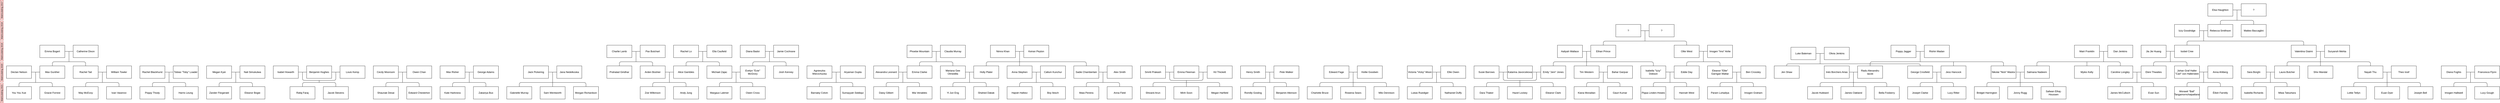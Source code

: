 <mxfile version="15.2.9" type="github">
  <diagram id="eCEPqgotwZQc1uM3H5h4" name="Merton">
    <mxGraphModel dx="2306" dy="1168" grid="1" gridSize="10" guides="1" tooltips="1" connect="1" arrows="1" fold="1" page="1" pageScale="1" pageWidth="15000" pageHeight="1000" background="none" math="0" shadow="0">
      <root>
        <mxCell id="0" />
        <mxCell id="1" parent="0" />
        <mxCell id="sOK9xL0Q-kKHLEvzhYfY-1" value="You You Xue" style="whiteSpace=wrap;html=1;" parent="1" vertex="1">
          <mxGeometry x="40" y="700" width="120" height="60" as="geometry" />
        </mxCell>
        <mxCell id="sOK9xL0Q-kKHLEvzhYfY-2" value="Gracie Forrest" style="whiteSpace=wrap;html=1;" parent="1" vertex="1">
          <mxGeometry x="200" y="700" width="120" height="60" as="geometry" />
        </mxCell>
        <mxCell id="sOK9xL0Q-kKHLEvzhYfY-4" value="Declan Nelson" style="whiteSpace=wrap;html=1;" parent="1" vertex="1">
          <mxGeometry x="40" y="600" width="120" height="60" as="geometry" />
        </mxCell>
        <mxCell id="sOK9xL0Q-kKHLEvzhYfY-5" value="Max Gunther" style="whiteSpace=wrap;html=1;" parent="1" vertex="1">
          <mxGeometry x="200" y="600" width="120" height="60" as="geometry" />
        </mxCell>
        <mxCell id="sOK9xL0Q-kKHLEvzhYfY-6" value="" style="endArrow=none;html=1;exitX=1;exitY=0.5;exitDx=0;exitDy=0;entryX=0;entryY=0.5;entryDx=0;entryDy=0;" parent="1" source="sOK9xL0Q-kKHLEvzhYfY-4" target="sOK9xL0Q-kKHLEvzhYfY-5" edge="1">
          <mxGeometry width="50" height="50" relative="1" as="geometry">
            <mxPoint x="410" y="900" as="sourcePoint" />
            <mxPoint x="460" y="850" as="targetPoint" />
          </mxGeometry>
        </mxCell>
        <mxCell id="sOK9xL0Q-kKHLEvzhYfY-7" value="" style="endArrow=none;html=1;" parent="1" edge="1">
          <mxGeometry width="50" height="50" relative="1" as="geometry">
            <mxPoint x="180" y="680" as="sourcePoint" />
            <mxPoint x="180" y="630" as="targetPoint" />
          </mxGeometry>
        </mxCell>
        <mxCell id="sOK9xL0Q-kKHLEvzhYfY-8" value="" style="endArrow=none;html=1;entryX=0.5;entryY=0;entryDx=0;entryDy=0;" parent="1" target="sOK9xL0Q-kKHLEvzhYfY-2" edge="1">
          <mxGeometry width="50" height="50" relative="1" as="geometry">
            <mxPoint x="100" y="700" as="sourcePoint" />
            <mxPoint x="270" y="680" as="targetPoint" />
            <Array as="points">
              <mxPoint x="100" y="680" />
              <mxPoint x="260" y="680" />
            </Array>
          </mxGeometry>
        </mxCell>
        <mxCell id="sOK9xL0Q-kKHLEvzhYfY-9" value="Yi Jun Eng" style="whiteSpace=wrap;html=1;" parent="1" vertex="1">
          <mxGeometry x="4520" y="700" width="120" height="60" as="geometry" />
        </mxCell>
        <mxCell id="sOK9xL0Q-kKHLEvzhYfY-10" value="Shahed Dakak" style="whiteSpace=wrap;html=1;" parent="1" vertex="1">
          <mxGeometry x="4680" y="700" width="120" height="60" as="geometry" />
        </mxCell>
        <mxCell id="sOK9xL0Q-kKHLEvzhYfY-11" value="Mariana Gee Olmedilla" style="whiteSpace=wrap;html=1;" parent="1" vertex="1">
          <mxGeometry x="4520" y="600" width="120" height="60" as="geometry" />
        </mxCell>
        <mxCell id="sOK9xL0Q-kKHLEvzhYfY-12" value="Holly Plater" style="whiteSpace=wrap;html=1;" parent="1" vertex="1">
          <mxGeometry x="4680" y="600" width="120" height="60" as="geometry" />
        </mxCell>
        <mxCell id="sOK9xL0Q-kKHLEvzhYfY-13" value="" style="endArrow=none;html=1;exitX=1;exitY=0.5;exitDx=0;exitDy=0;entryX=0;entryY=0.5;entryDx=0;entryDy=0;" parent="1" source="sOK9xL0Q-kKHLEvzhYfY-11" target="sOK9xL0Q-kKHLEvzhYfY-12" edge="1">
          <mxGeometry width="50" height="50" relative="1" as="geometry">
            <mxPoint x="4890" y="900" as="sourcePoint" />
            <mxPoint x="4940" y="850" as="targetPoint" />
          </mxGeometry>
        </mxCell>
        <mxCell id="sOK9xL0Q-kKHLEvzhYfY-14" value="" style="endArrow=none;html=1;" parent="1" edge="1">
          <mxGeometry width="50" height="50" relative="1" as="geometry">
            <mxPoint x="4660" y="680" as="sourcePoint" />
            <mxPoint x="4660" y="630" as="targetPoint" />
          </mxGeometry>
        </mxCell>
        <mxCell id="sOK9xL0Q-kKHLEvzhYfY-15" value="" style="endArrow=none;html=1;entryX=0.5;entryY=0;entryDx=0;entryDy=0;" parent="1" target="sOK9xL0Q-kKHLEvzhYfY-10" edge="1">
          <mxGeometry width="50" height="50" relative="1" as="geometry">
            <mxPoint x="4580" y="700" as="sourcePoint" />
            <mxPoint x="4750" y="680" as="targetPoint" />
            <Array as="points">
              <mxPoint x="4580" y="680" />
              <mxPoint x="4740" y="680" />
            </Array>
          </mxGeometry>
        </mxCell>
        <mxCell id="sOK9xL0Q-kKHLEvzhYfY-16" value="Poppy Thody" style="whiteSpace=wrap;html=1;" parent="1" vertex="1">
          <mxGeometry x="680" y="700" width="120" height="60" as="geometry" />
        </mxCell>
        <mxCell id="sOK9xL0Q-kKHLEvzhYfY-17" value="Harris Leung" style="whiteSpace=wrap;html=1;" parent="1" vertex="1">
          <mxGeometry x="840" y="700" width="120" height="60" as="geometry" />
        </mxCell>
        <mxCell id="sOK9xL0Q-kKHLEvzhYfY-18" value="Rachel Blackhurst" style="whiteSpace=wrap;html=1;" parent="1" vertex="1">
          <mxGeometry x="680" y="600" width="120" height="60" as="geometry" />
        </mxCell>
        <mxCell id="sOK9xL0Q-kKHLEvzhYfY-19" value="Tobias &quot;Toby&quot; Loader" style="whiteSpace=wrap;html=1;" parent="1" vertex="1">
          <mxGeometry x="840" y="600" width="120" height="60" as="geometry" />
        </mxCell>
        <mxCell id="sOK9xL0Q-kKHLEvzhYfY-20" value="" style="endArrow=none;html=1;exitX=1;exitY=0.5;exitDx=0;exitDy=0;entryX=0;entryY=0.5;entryDx=0;entryDy=0;" parent="1" source="sOK9xL0Q-kKHLEvzhYfY-18" target="sOK9xL0Q-kKHLEvzhYfY-19" edge="1">
          <mxGeometry width="50" height="50" relative="1" as="geometry">
            <mxPoint x="1050" y="900" as="sourcePoint" />
            <mxPoint x="1100" y="850" as="targetPoint" />
          </mxGeometry>
        </mxCell>
        <mxCell id="sOK9xL0Q-kKHLEvzhYfY-21" value="" style="endArrow=none;html=1;" parent="1" edge="1">
          <mxGeometry width="50" height="50" relative="1" as="geometry">
            <mxPoint x="820" y="680" as="sourcePoint" />
            <mxPoint x="820" y="630" as="targetPoint" />
          </mxGeometry>
        </mxCell>
        <mxCell id="sOK9xL0Q-kKHLEvzhYfY-22" value="" style="endArrow=none;html=1;entryX=0.5;entryY=0;entryDx=0;entryDy=0;" parent="1" target="sOK9xL0Q-kKHLEvzhYfY-17" edge="1">
          <mxGeometry width="50" height="50" relative="1" as="geometry">
            <mxPoint x="740" y="700" as="sourcePoint" />
            <mxPoint x="910" y="680" as="targetPoint" />
            <Array as="points">
              <mxPoint x="740" y="680" />
              <mxPoint x="900" y="680" />
            </Array>
          </mxGeometry>
        </mxCell>
        <mxCell id="sOK9xL0Q-kKHLEvzhYfY-30" value="PIppa Linden-Howes" style="whiteSpace=wrap;html=1;" parent="1" vertex="1">
          <mxGeometry x="7880" y="700" width="120" height="60" as="geometry" />
        </mxCell>
        <mxCell id="sOK9xL0Q-kKHLEvzhYfY-31" value="Hannah West" style="whiteSpace=wrap;html=1;" parent="1" vertex="1">
          <mxGeometry x="8040" y="700" width="120" height="60" as="geometry" />
        </mxCell>
        <mxCell id="sOK9xL0Q-kKHLEvzhYfY-32" value="Eddie Day" style="whiteSpace=wrap;html=1;" parent="1" vertex="1">
          <mxGeometry x="8040" y="600" width="120" height="60" as="geometry" />
        </mxCell>
        <mxCell id="sOK9xL0Q-kKHLEvzhYfY-33" value="Isabella &quot;Izzy&quot; Dobson" style="whiteSpace=wrap;html=1;" parent="1" vertex="1">
          <mxGeometry x="7880" y="600" width="120" height="60" as="geometry" />
        </mxCell>
        <mxCell id="sOK9xL0Q-kKHLEvzhYfY-36" value="" style="endArrow=none;html=1;entryX=0.5;entryY=0;entryDx=0;entryDy=0;" parent="1" target="sOK9xL0Q-kKHLEvzhYfY-31" edge="1">
          <mxGeometry width="50" height="50" relative="1" as="geometry">
            <mxPoint x="7940" y="700" as="sourcePoint" />
            <mxPoint x="8110" y="680" as="targetPoint" />
            <Array as="points">
              <mxPoint x="7940" y="680" />
              <mxPoint x="8100" y="680" />
            </Array>
          </mxGeometry>
        </mxCell>
        <mxCell id="sOK9xL0Q-kKHLEvzhYfY-37" value="Kiana Moradian" style="whiteSpace=wrap;html=1;" parent="1" vertex="1">
          <mxGeometry x="7560" y="700" width="120" height="60" as="geometry" />
        </mxCell>
        <mxCell id="sOK9xL0Q-kKHLEvzhYfY-38" value="Gauri Kumar" style="whiteSpace=wrap;html=1;" parent="1" vertex="1">
          <mxGeometry x="7720" y="700" width="120" height="60" as="geometry" />
        </mxCell>
        <mxCell id="sOK9xL0Q-kKHLEvzhYfY-39" value="Tim Western" style="whiteSpace=wrap;html=1;" parent="1" vertex="1">
          <mxGeometry x="7560" y="600" width="120" height="60" as="geometry" />
        </mxCell>
        <mxCell id="sOK9xL0Q-kKHLEvzhYfY-40" value="Bahar Ganjvar" style="whiteSpace=wrap;html=1;" parent="1" vertex="1">
          <mxGeometry x="7720" y="600" width="120" height="60" as="geometry" />
        </mxCell>
        <mxCell id="sOK9xL0Q-kKHLEvzhYfY-41" value="" style="endArrow=none;html=1;exitX=1;exitY=0.5;exitDx=0;exitDy=0;entryX=0;entryY=0.5;entryDx=0;entryDy=0;" parent="1" source="sOK9xL0Q-kKHLEvzhYfY-39" target="sOK9xL0Q-kKHLEvzhYfY-40" edge="1">
          <mxGeometry width="50" height="50" relative="1" as="geometry">
            <mxPoint x="7930" y="900" as="sourcePoint" />
            <mxPoint x="7980" y="850" as="targetPoint" />
          </mxGeometry>
        </mxCell>
        <mxCell id="sOK9xL0Q-kKHLEvzhYfY-42" value="" style="endArrow=none;html=1;" parent="1" edge="1">
          <mxGeometry width="50" height="50" relative="1" as="geometry">
            <mxPoint x="7700" y="680" as="sourcePoint" />
            <mxPoint x="7700" y="630" as="targetPoint" />
          </mxGeometry>
        </mxCell>
        <mxCell id="sOK9xL0Q-kKHLEvzhYfY-43" value="" style="endArrow=none;html=1;entryX=0.5;entryY=0;entryDx=0;entryDy=0;" parent="1" target="sOK9xL0Q-kKHLEvzhYfY-38" edge="1">
          <mxGeometry width="50" height="50" relative="1" as="geometry">
            <mxPoint x="7620" y="700" as="sourcePoint" />
            <mxPoint x="7790" y="680" as="targetPoint" />
            <Array as="points">
              <mxPoint x="7620" y="680" />
              <mxPoint x="7780" y="680" />
            </Array>
          </mxGeometry>
        </mxCell>
        <mxCell id="sOK9xL0Q-kKHLEvzhYfY-44" value="Lottie Tellyn" style="whiteSpace=wrap;html=1;" parent="1" vertex="1">
          <mxGeometry x="11240" y="700" width="120" height="60" as="geometry" />
        </mxCell>
        <mxCell id="sOK9xL0Q-kKHLEvzhYfY-45" value="Euan Dyer" style="whiteSpace=wrap;html=1;" parent="1" vertex="1">
          <mxGeometry x="11400" y="700" width="120" height="60" as="geometry" />
        </mxCell>
        <mxCell id="sOK9xL0Q-kKHLEvzhYfY-46" value="Nayah Thu" style="whiteSpace=wrap;html=1;" parent="1" vertex="1">
          <mxGeometry x="11320" y="600" width="120" height="60" as="geometry" />
        </mxCell>
        <mxCell id="sOK9xL0Q-kKHLEvzhYfY-47" value="Theo Iosif" style="whiteSpace=wrap;html=1;" parent="1" vertex="1">
          <mxGeometry x="11480" y="600" width="120" height="60" as="geometry" />
        </mxCell>
        <mxCell id="sOK9xL0Q-kKHLEvzhYfY-48" value="" style="endArrow=none;html=1;exitX=1;exitY=0.5;exitDx=0;exitDy=0;entryX=0;entryY=0.5;entryDx=0;entryDy=0;" parent="1" source="sOK9xL0Q-kKHLEvzhYfY-46" target="sOK9xL0Q-kKHLEvzhYfY-47" edge="1">
          <mxGeometry width="50" height="50" relative="1" as="geometry">
            <mxPoint x="11690" y="900" as="sourcePoint" />
            <mxPoint x="11740" y="850" as="targetPoint" />
          </mxGeometry>
        </mxCell>
        <mxCell id="sOK9xL0Q-kKHLEvzhYfY-49" value="" style="endArrow=none;html=1;" parent="1" edge="1">
          <mxGeometry width="50" height="50" relative="1" as="geometry">
            <mxPoint x="11460" y="700" as="sourcePoint" />
            <mxPoint x="11459.58" y="630" as="targetPoint" />
          </mxGeometry>
        </mxCell>
        <mxCell id="sOK9xL0Q-kKHLEvzhYfY-50" value="" style="endArrow=none;html=1;entryX=0.5;entryY=0;entryDx=0;entryDy=0;" parent="1" target="BHMBl_JmAx7sYz__1Vfp-21" edge="1">
          <mxGeometry width="50" height="50" relative="1" as="geometry">
            <mxPoint x="11300" y="700" as="sourcePoint" />
            <mxPoint x="11470" y="680" as="targetPoint" />
            <Array as="points">
              <mxPoint x="11300" y="680" />
              <mxPoint x="11620" y="680" />
            </Array>
          </mxGeometry>
        </mxCell>
        <mxCell id="sOK9xL0Q-kKHLEvzhYfY-58" value="Rafaj Faraj" style="whiteSpace=wrap;html=1;" parent="1" vertex="1">
          <mxGeometry x="1400" y="700" width="120" height="60" as="geometry" />
        </mxCell>
        <mxCell id="sOK9xL0Q-kKHLEvzhYfY-59" value="Jacob Stevens" style="whiteSpace=wrap;html=1;" parent="1" vertex="1">
          <mxGeometry x="1560" y="700" width="120" height="60" as="geometry" />
        </mxCell>
        <mxCell id="sOK9xL0Q-kKHLEvzhYfY-60" value="Isabel Howarth" style="whiteSpace=wrap;html=1;" parent="1" vertex="1">
          <mxGeometry x="1320" y="600" width="120" height="60" as="geometry" />
        </mxCell>
        <mxCell id="sOK9xL0Q-kKHLEvzhYfY-61" value="Benjamin Hughes" style="whiteSpace=wrap;html=1;" parent="1" vertex="1">
          <mxGeometry x="1480" y="600" width="120" height="60" as="geometry" />
        </mxCell>
        <mxCell id="sOK9xL0Q-kKHLEvzhYfY-62" value="" style="endArrow=none;html=1;exitX=1;exitY=0.5;exitDx=0;exitDy=0;entryX=0;entryY=0.5;entryDx=0;entryDy=0;" parent="1" source="sOK9xL0Q-kKHLEvzhYfY-60" target="sOK9xL0Q-kKHLEvzhYfY-61" edge="1">
          <mxGeometry width="50" height="50" relative="1" as="geometry">
            <mxPoint x="1690" y="900" as="sourcePoint" />
            <mxPoint x="1740" y="850" as="targetPoint" />
          </mxGeometry>
        </mxCell>
        <mxCell id="sOK9xL0Q-kKHLEvzhYfY-64" value="" style="endArrow=none;html=1;entryX=0.5;entryY=0;entryDx=0;entryDy=0;" parent="1" target="sOK9xL0Q-kKHLEvzhYfY-59" edge="1">
          <mxGeometry width="50" height="50" relative="1" as="geometry">
            <mxPoint x="1460" y="700" as="sourcePoint" />
            <mxPoint x="1630" y="680" as="targetPoint" />
            <Array as="points">
              <mxPoint x="1460" y="680" />
              <mxPoint x="1620" y="680" />
            </Array>
          </mxGeometry>
        </mxCell>
        <mxCell id="sOK9xL0Q-kKHLEvzhYfY-65" value="Louis Kemp" style="whiteSpace=wrap;html=1;" parent="1" vertex="1">
          <mxGeometry x="1640" y="600" width="120" height="60" as="geometry" />
        </mxCell>
        <mxCell id="sOK9xL0Q-kKHLEvzhYfY-66" value="" style="endArrow=none;html=1;entryX=0;entryY=0.5;entryDx=0;entryDy=0;" parent="1" target="sOK9xL0Q-kKHLEvzhYfY-65" edge="1">
          <mxGeometry width="50" height="50" relative="1" as="geometry">
            <mxPoint x="1600" y="630" as="sourcePoint" />
            <mxPoint x="1490" y="640" as="targetPoint" />
          </mxGeometry>
        </mxCell>
        <mxCell id="sOK9xL0Q-kKHLEvzhYfY-67" value="Shaunak Desai" style="whiteSpace=wrap;html=1;" parent="1" vertex="1">
          <mxGeometry x="1800" y="700" width="120" height="60" as="geometry" />
        </mxCell>
        <mxCell id="sOK9xL0Q-kKHLEvzhYfY-68" value="Edward Chesterton" style="whiteSpace=wrap;html=1;" parent="1" vertex="1">
          <mxGeometry x="1960" y="700" width="120" height="60" as="geometry" />
        </mxCell>
        <mxCell id="sOK9xL0Q-kKHLEvzhYfY-69" value="Cecily Moorsom" style="whiteSpace=wrap;html=1;" parent="1" vertex="1">
          <mxGeometry x="1800" y="600" width="120" height="60" as="geometry" />
        </mxCell>
        <mxCell id="sOK9xL0Q-kKHLEvzhYfY-70" value="Owen Chan" style="whiteSpace=wrap;html=1;" parent="1" vertex="1">
          <mxGeometry x="1960" y="600" width="120" height="60" as="geometry" />
        </mxCell>
        <mxCell id="sOK9xL0Q-kKHLEvzhYfY-71" value="" style="endArrow=none;html=1;exitX=1;exitY=0.5;exitDx=0;exitDy=0;entryX=0;entryY=0.5;entryDx=0;entryDy=0;" parent="1" source="sOK9xL0Q-kKHLEvzhYfY-69" target="sOK9xL0Q-kKHLEvzhYfY-70" edge="1">
          <mxGeometry width="50" height="50" relative="1" as="geometry">
            <mxPoint x="2170" y="900" as="sourcePoint" />
            <mxPoint x="2220" y="850" as="targetPoint" />
          </mxGeometry>
        </mxCell>
        <mxCell id="sOK9xL0Q-kKHLEvzhYfY-72" value="" style="endArrow=none;html=1;" parent="1" edge="1">
          <mxGeometry width="50" height="50" relative="1" as="geometry">
            <mxPoint x="1940" y="680" as="sourcePoint" />
            <mxPoint x="1940" y="630" as="targetPoint" />
          </mxGeometry>
        </mxCell>
        <mxCell id="sOK9xL0Q-kKHLEvzhYfY-73" value="" style="endArrow=none;html=1;entryX=0.5;entryY=0;entryDx=0;entryDy=0;" parent="1" target="sOK9xL0Q-kKHLEvzhYfY-68" edge="1">
          <mxGeometry width="50" height="50" relative="1" as="geometry">
            <mxPoint x="1860" y="700" as="sourcePoint" />
            <mxPoint x="2030" y="680" as="targetPoint" />
            <Array as="points">
              <mxPoint x="1860" y="680" />
              <mxPoint x="2020" y="680" />
            </Array>
          </mxGeometry>
        </mxCell>
        <mxCell id="G9G2QMmGk5GcdjE_9JgA-2" value="" style="endArrow=none;html=1;entryX=0.5;entryY=0;entryDx=0;entryDy=0;" parent="1" edge="1">
          <mxGeometry width="50" height="50" relative="1" as="geometry">
            <mxPoint x="260" y="600" as="sourcePoint" />
            <mxPoint x="420" y="600" as="targetPoint" />
            <Array as="points">
              <mxPoint x="260" y="580" />
              <mxPoint x="420" y="580" />
            </Array>
          </mxGeometry>
        </mxCell>
        <mxCell id="G9G2QMmGk5GcdjE_9JgA-3" value="" style="endArrow=none;html=1;" parent="1" edge="1">
          <mxGeometry width="50" height="50" relative="1" as="geometry">
            <mxPoint x="340" y="580" as="sourcePoint" />
            <mxPoint x="340" y="530" as="targetPoint" />
          </mxGeometry>
        </mxCell>
        <mxCell id="G9G2QMmGk5GcdjE_9JgA-4" value="Emma Bogert" style="whiteSpace=wrap;html=1;" parent="1" vertex="1">
          <mxGeometry x="200" y="500" width="120" height="60" as="geometry" />
        </mxCell>
        <mxCell id="G9G2QMmGk5GcdjE_9JgA-5" value="Catherine Dixon" style="whiteSpace=wrap;html=1;" parent="1" vertex="1">
          <mxGeometry x="360" y="500" width="120" height="60" as="geometry" />
        </mxCell>
        <mxCell id="G9G2QMmGk5GcdjE_9JgA-6" value="" style="endArrow=none;html=1;entryX=1;entryY=0.5;entryDx=0;entryDy=0;" parent="1" target="G9G2QMmGk5GcdjE_9JgA-4" edge="1">
          <mxGeometry width="50" height="50" relative="1" as="geometry">
            <mxPoint x="360" y="530" as="sourcePoint" />
            <mxPoint x="770" y="650" as="targetPoint" />
          </mxGeometry>
        </mxCell>
        <mxCell id="G9G2QMmGk5GcdjE_9JgA-7" value="" style="endArrow=none;html=1;entryX=0.5;entryY=0;entryDx=0;entryDy=0;" parent="1" edge="1">
          <mxGeometry width="50" height="50" relative="1" as="geometry">
            <mxPoint x="1460" y="630" as="sourcePoint" />
            <mxPoint x="1620" y="630" as="targetPoint" />
            <Array as="points">
              <mxPoint x="1460" y="670" />
              <mxPoint x="1540" y="670" />
              <mxPoint x="1620" y="670" />
            </Array>
          </mxGeometry>
        </mxCell>
        <mxCell id="G9G2QMmGk5GcdjE_9JgA-8" value="" style="endArrow=none;html=1;" parent="1" edge="1">
          <mxGeometry width="50" height="50" relative="1" as="geometry">
            <mxPoint x="1540" y="680" as="sourcePoint" />
            <mxPoint x="1540" y="670" as="targetPoint" />
          </mxGeometry>
        </mxCell>
        <mxCell id="bXorVS4qEcdGj8HX04dZ-1" value="Kate Harkness" style="whiteSpace=wrap;html=1;" parent="1" vertex="1">
          <mxGeometry x="2120" y="700" width="120" height="60" as="geometry" />
        </mxCell>
        <mxCell id="bXorVS4qEcdGj8HX04dZ-2" value="Zakariya Bux" style="whiteSpace=wrap;html=1;" parent="1" vertex="1">
          <mxGeometry x="2280" y="700" width="120" height="60" as="geometry" />
        </mxCell>
        <mxCell id="bXorVS4qEcdGj8HX04dZ-3" value="Max Risher" style="whiteSpace=wrap;html=1;" parent="1" vertex="1">
          <mxGeometry x="2120" y="600" width="120" height="60" as="geometry" />
        </mxCell>
        <mxCell id="bXorVS4qEcdGj8HX04dZ-4" value="George Adams" style="whiteSpace=wrap;html=1;" parent="1" vertex="1">
          <mxGeometry x="2280" y="600" width="120" height="60" as="geometry" />
        </mxCell>
        <mxCell id="bXorVS4qEcdGj8HX04dZ-5" value="" style="endArrow=none;html=1;exitX=1;exitY=0.5;exitDx=0;exitDy=0;entryX=0;entryY=0.5;entryDx=0;entryDy=0;" parent="1" source="bXorVS4qEcdGj8HX04dZ-3" target="bXorVS4qEcdGj8HX04dZ-4" edge="1">
          <mxGeometry width="50" height="50" relative="1" as="geometry">
            <mxPoint x="2490" y="900" as="sourcePoint" />
            <mxPoint x="2540" y="850" as="targetPoint" />
          </mxGeometry>
        </mxCell>
        <mxCell id="bXorVS4qEcdGj8HX04dZ-6" value="" style="endArrow=none;html=1;" parent="1" edge="1">
          <mxGeometry width="50" height="50" relative="1" as="geometry">
            <mxPoint x="2260" y="680" as="sourcePoint" />
            <mxPoint x="2260" y="630" as="targetPoint" />
          </mxGeometry>
        </mxCell>
        <mxCell id="bXorVS4qEcdGj8HX04dZ-7" value="" style="endArrow=none;html=1;entryX=0.5;entryY=0;entryDx=0;entryDy=0;" parent="1" target="bXorVS4qEcdGj8HX04dZ-2" edge="1">
          <mxGeometry width="50" height="50" relative="1" as="geometry">
            <mxPoint x="2180" y="700" as="sourcePoint" />
            <mxPoint x="2350" y="680" as="targetPoint" />
            <Array as="points">
              <mxPoint x="2180" y="680" />
              <mxPoint x="2340" y="680" />
            </Array>
          </mxGeometry>
        </mxCell>
        <mxCell id="bXorVS4qEcdGj8HX04dZ-8" value="Gabrielle Murray" style="whiteSpace=wrap;html=1;" parent="1" vertex="1">
          <mxGeometry x="2440" y="700" width="120" height="60" as="geometry" />
        </mxCell>
        <mxCell id="bXorVS4qEcdGj8HX04dZ-9" value="Sam Wentworth" style="whiteSpace=wrap;html=1;" parent="1" vertex="1">
          <mxGeometry x="2600" y="700" width="120" height="60" as="geometry" />
        </mxCell>
        <mxCell id="bXorVS4qEcdGj8HX04dZ-10" value="Jack Pickering" style="whiteSpace=wrap;html=1;" parent="1" vertex="1">
          <mxGeometry x="2520" y="600" width="120" height="60" as="geometry" />
        </mxCell>
        <mxCell id="bXorVS4qEcdGj8HX04dZ-11" value="Jana Nedelkoska" style="whiteSpace=wrap;html=1;" parent="1" vertex="1">
          <mxGeometry x="2680" y="600" width="120" height="60" as="geometry" />
        </mxCell>
        <mxCell id="bXorVS4qEcdGj8HX04dZ-12" value="" style="endArrow=none;html=1;exitX=1;exitY=0.5;exitDx=0;exitDy=0;entryX=0;entryY=0.5;entryDx=0;entryDy=0;" parent="1" source="bXorVS4qEcdGj8HX04dZ-10" target="bXorVS4qEcdGj8HX04dZ-11" edge="1">
          <mxGeometry width="50" height="50" relative="1" as="geometry">
            <mxPoint x="2890" y="900" as="sourcePoint" />
            <mxPoint x="2940" y="850" as="targetPoint" />
          </mxGeometry>
        </mxCell>
        <mxCell id="bXorVS4qEcdGj8HX04dZ-13" value="" style="endArrow=none;html=1;exitX=0.5;exitY=0;exitDx=0;exitDy=0;" parent="1" source="bXorVS4qEcdGj8HX04dZ-9" edge="1">
          <mxGeometry width="50" height="50" relative="1" as="geometry">
            <mxPoint x="2660" y="680" as="sourcePoint" />
            <mxPoint x="2660" y="630" as="targetPoint" />
          </mxGeometry>
        </mxCell>
        <mxCell id="bXorVS4qEcdGj8HX04dZ-14" value="" style="endArrow=none;html=1;entryX=0.5;entryY=0;entryDx=0;entryDy=0;exitX=0.5;exitY=0;exitDx=0;exitDy=0;" parent="1" source="bXorVS4qEcdGj8HX04dZ-8" target="GV1GWxp89_lenmdbuiy8-16" edge="1">
          <mxGeometry width="50" height="50" relative="1" as="geometry">
            <mxPoint x="2580" y="700" as="sourcePoint" />
            <mxPoint x="2740.0" y="700" as="targetPoint" />
            <Array as="points">
              <mxPoint x="2500" y="680" />
              <mxPoint x="2820" y="680" />
            </Array>
          </mxGeometry>
        </mxCell>
        <mxCell id="qaUDRH6c5ygT62d7AidV-2" value="May McEvoy" style="whiteSpace=wrap;html=1;" parent="1" vertex="1">
          <mxGeometry x="360" y="700" width="120" height="60" as="geometry" />
        </mxCell>
        <mxCell id="qaUDRH6c5ygT62d7AidV-3" value="Ivan Vasenov" style="whiteSpace=wrap;html=1;" parent="1" vertex="1">
          <mxGeometry x="520" y="700" width="120" height="60" as="geometry" />
        </mxCell>
        <mxCell id="qaUDRH6c5ygT62d7AidV-4" value="Rachel Tait" style="whiteSpace=wrap;html=1;" parent="1" vertex="1">
          <mxGeometry x="360" y="600" width="120" height="60" as="geometry" />
        </mxCell>
        <mxCell id="qaUDRH6c5ygT62d7AidV-5" value="William Towler" style="whiteSpace=wrap;html=1;" parent="1" vertex="1">
          <mxGeometry x="520" y="600" width="120" height="60" as="geometry" />
        </mxCell>
        <mxCell id="qaUDRH6c5ygT62d7AidV-6" value="" style="endArrow=none;html=1;exitX=1;exitY=0.5;exitDx=0;exitDy=0;entryX=0;entryY=0.5;entryDx=0;entryDy=0;" parent="1" source="qaUDRH6c5ygT62d7AidV-4" target="qaUDRH6c5ygT62d7AidV-5" edge="1">
          <mxGeometry width="50" height="50" relative="1" as="geometry">
            <mxPoint x="730" y="900" as="sourcePoint" />
            <mxPoint x="780" y="850" as="targetPoint" />
          </mxGeometry>
        </mxCell>
        <mxCell id="qaUDRH6c5ygT62d7AidV-7" value="" style="endArrow=none;html=1;" parent="1" edge="1">
          <mxGeometry width="50" height="50" relative="1" as="geometry">
            <mxPoint x="500" y="680" as="sourcePoint" />
            <mxPoint x="500" y="630.0" as="targetPoint" />
          </mxGeometry>
        </mxCell>
        <mxCell id="qaUDRH6c5ygT62d7AidV-8" value="" style="endArrow=none;html=1;entryX=0.5;entryY=0;entryDx=0;entryDy=0;" parent="1" target="qaUDRH6c5ygT62d7AidV-3" edge="1">
          <mxGeometry width="50" height="50" relative="1" as="geometry">
            <mxPoint x="420" y="700" as="sourcePoint" />
            <mxPoint x="590" y="680" as="targetPoint" />
            <Array as="points">
              <mxPoint x="420" y="680" />
              <mxPoint x="580" y="680" />
            </Array>
          </mxGeometry>
        </mxCell>
        <mxCell id="qaUDRH6c5ygT62d7AidV-10" value="Jacob Hubbard" style="whiteSpace=wrap;html=1;" parent="1" vertex="1">
          <mxGeometry x="8680" y="700" width="120" height="60" as="geometry" />
        </mxCell>
        <mxCell id="qaUDRH6c5ygT62d7AidV-11" value="James Oakland" style="whiteSpace=wrap;html=1;" parent="1" vertex="1">
          <mxGeometry x="8840" y="700" width="120" height="60" as="geometry" />
        </mxCell>
        <mxCell id="qaUDRH6c5ygT62d7AidV-12" value="Inés Borchers Arias" style="whiteSpace=wrap;html=1;" parent="1" vertex="1">
          <mxGeometry x="8760" y="600" width="120" height="60" as="geometry" />
        </mxCell>
        <mxCell id="qaUDRH6c5ygT62d7AidV-13" value="Radu-Alexandru Iacob" style="whiteSpace=wrap;html=1;" parent="1" vertex="1">
          <mxGeometry x="8920" y="600" width="120" height="60" as="geometry" />
        </mxCell>
        <mxCell id="qaUDRH6c5ygT62d7AidV-14" value="" style="endArrow=none;html=1;exitX=1;exitY=0.5;exitDx=0;exitDy=0;entryX=0;entryY=0.5;entryDx=0;entryDy=0;" parent="1" source="qaUDRH6c5ygT62d7AidV-12" target="qaUDRH6c5ygT62d7AidV-13" edge="1">
          <mxGeometry width="50" height="50" relative="1" as="geometry">
            <mxPoint x="9130" y="900" as="sourcePoint" />
            <mxPoint x="9180" y="850" as="targetPoint" />
          </mxGeometry>
        </mxCell>
        <mxCell id="qaUDRH6c5ygT62d7AidV-15" value="" style="endArrow=none;html=1;exitX=0.5;exitY=0;exitDx=0;exitDy=0;" parent="1" source="qaUDRH6c5ygT62d7AidV-11" edge="1">
          <mxGeometry width="50" height="50" relative="1" as="geometry">
            <mxPoint x="8900" y="680" as="sourcePoint" />
            <mxPoint x="8900" y="630" as="targetPoint" />
            <Array as="points">
              <mxPoint x="8900" y="660" />
            </Array>
          </mxGeometry>
        </mxCell>
        <mxCell id="qaUDRH6c5ygT62d7AidV-16" value="" style="endArrow=none;html=1;entryX=0.5;entryY=0;entryDx=0;entryDy=0;" parent="1" target="qaUDRH6c5ygT62d7AidV-17" edge="1">
          <mxGeometry width="50" height="50" relative="1" as="geometry">
            <mxPoint x="8740" y="700" as="sourcePoint" />
            <mxPoint x="8910" y="680" as="targetPoint" />
            <Array as="points">
              <mxPoint x="8740" y="680" />
              <mxPoint x="9060" y="680" />
            </Array>
          </mxGeometry>
        </mxCell>
        <mxCell id="qaUDRH6c5ygT62d7AidV-17" value="Bella Fosberry" style="whiteSpace=wrap;html=1;" parent="1" vertex="1">
          <mxGeometry x="9000" y="700" width="120" height="60" as="geometry" />
        </mxCell>
        <mxCell id="qaUDRH6c5ygT62d7AidV-19" value="Param Luhadiya" style="whiteSpace=wrap;html=1;" parent="1" vertex="1">
          <mxGeometry x="8200" y="700" width="120" height="60" as="geometry" />
        </mxCell>
        <mxCell id="qaUDRH6c5ygT62d7AidV-20" value="Imogen Graham" style="whiteSpace=wrap;html=1;" parent="1" vertex="1">
          <mxGeometry x="8360" y="700" width="120" height="60" as="geometry" />
        </mxCell>
        <mxCell id="qaUDRH6c5ygT62d7AidV-21" value="Eleanor &quot;Ellie&quot; Garrigan Mattar" style="whiteSpace=wrap;html=1;" parent="1" vertex="1">
          <mxGeometry x="8200" y="600" width="120" height="60" as="geometry" />
        </mxCell>
        <mxCell id="qaUDRH6c5ygT62d7AidV-22" value="Ben Crossley" style="whiteSpace=wrap;html=1;" parent="1" vertex="1">
          <mxGeometry x="8360" y="600" width="120" height="60" as="geometry" />
        </mxCell>
        <mxCell id="qaUDRH6c5ygT62d7AidV-23" value="" style="endArrow=none;html=1;exitX=1;exitY=0.5;exitDx=0;exitDy=0;entryX=0;entryY=0.5;entryDx=0;entryDy=0;" parent="1" source="qaUDRH6c5ygT62d7AidV-21" target="qaUDRH6c5ygT62d7AidV-22" edge="1">
          <mxGeometry width="50" height="50" relative="1" as="geometry">
            <mxPoint x="8570" y="900" as="sourcePoint" />
            <mxPoint x="8620" y="850" as="targetPoint" />
          </mxGeometry>
        </mxCell>
        <mxCell id="qaUDRH6c5ygT62d7AidV-24" value="" style="endArrow=none;html=1;" parent="1" edge="1">
          <mxGeometry width="50" height="50" relative="1" as="geometry">
            <mxPoint x="8340" y="680" as="sourcePoint" />
            <mxPoint x="8340" y="630" as="targetPoint" />
          </mxGeometry>
        </mxCell>
        <mxCell id="qaUDRH6c5ygT62d7AidV-25" value="" style="endArrow=none;html=1;entryX=0.5;entryY=0;entryDx=0;entryDy=0;" parent="1" target="qaUDRH6c5ygT62d7AidV-20" edge="1">
          <mxGeometry width="50" height="50" relative="1" as="geometry">
            <mxPoint x="8260" y="700" as="sourcePoint" />
            <mxPoint x="8430" y="680" as="targetPoint" />
            <Array as="points">
              <mxPoint x="8260" y="680" />
              <mxPoint x="8420" y="680" />
            </Array>
          </mxGeometry>
        </mxCell>
        <mxCell id="qaUDRH6c5ygT62d7AidV-44" value="Margaux Latimer" style="whiteSpace=wrap;html=1;" parent="1" vertex="1">
          <mxGeometry x="3400" y="700" width="120" height="60" as="geometry" />
        </mxCell>
        <mxCell id="qaUDRH6c5ygT62d7AidV-45" value="Owen Cross" style="whiteSpace=wrap;html=1;" parent="1" vertex="1">
          <mxGeometry x="3560" y="700" width="120" height="60" as="geometry" />
        </mxCell>
        <mxCell id="qaUDRH6c5ygT62d7AidV-46" value="Michael Zajac" style="whiteSpace=wrap;html=1;" parent="1" vertex="1">
          <mxGeometry x="3400" y="600" width="120" height="60" as="geometry" />
        </mxCell>
        <mxCell id="qaUDRH6c5ygT62d7AidV-47" value="Evelyn &quot;Evie&quot; McGrory" style="whiteSpace=wrap;html=1;" parent="1" vertex="1">
          <mxGeometry x="3560" y="600" width="120" height="60" as="geometry" />
        </mxCell>
        <mxCell id="qaUDRH6c5ygT62d7AidV-48" value="" style="endArrow=none;html=1;exitX=1;exitY=0.5;exitDx=0;exitDy=0;entryX=0;entryY=0.5;entryDx=0;entryDy=0;" parent="1" source="qaUDRH6c5ygT62d7AidV-46" target="qaUDRH6c5ygT62d7AidV-47" edge="1">
          <mxGeometry width="50" height="50" relative="1" as="geometry">
            <mxPoint x="3770" y="900" as="sourcePoint" />
            <mxPoint x="3820" y="850" as="targetPoint" />
          </mxGeometry>
        </mxCell>
        <mxCell id="qaUDRH6c5ygT62d7AidV-49" value="" style="endArrow=none;html=1;" parent="1" edge="1">
          <mxGeometry width="50" height="50" relative="1" as="geometry">
            <mxPoint x="3540" y="680" as="sourcePoint" />
            <mxPoint x="3540" y="630.0" as="targetPoint" />
          </mxGeometry>
        </mxCell>
        <mxCell id="qaUDRH6c5ygT62d7AidV-50" value="" style="endArrow=none;html=1;entryX=0.5;entryY=0;entryDx=0;entryDy=0;" parent="1" target="qaUDRH6c5ygT62d7AidV-45" edge="1">
          <mxGeometry width="50" height="50" relative="1" as="geometry">
            <mxPoint x="3460" y="700" as="sourcePoint" />
            <mxPoint x="3630" y="680" as="targetPoint" />
            <Array as="points">
              <mxPoint x="3460" y="680" />
              <mxPoint x="3620" y="680" />
            </Array>
          </mxGeometry>
        </mxCell>
        <mxCell id="qaUDRH6c5ygT62d7AidV-51" value="Alice Gambles" style="whiteSpace=wrap;html=1;" parent="1" vertex="1">
          <mxGeometry x="3240" y="600" width="120" height="60" as="geometry" />
        </mxCell>
        <mxCell id="qaUDRH6c5ygT62d7AidV-52" value="" style="endArrow=none;html=1;entryX=0.5;entryY=0;entryDx=0;entryDy=0;" parent="1" edge="1">
          <mxGeometry width="50" height="50" relative="1" as="geometry">
            <mxPoint x="3300" y="600.0" as="sourcePoint" />
            <mxPoint x="3460" y="600.0" as="targetPoint" />
            <Array as="points">
              <mxPoint x="3300" y="580" />
              <mxPoint x="3460" y="580" />
            </Array>
          </mxGeometry>
        </mxCell>
        <mxCell id="qaUDRH6c5ygT62d7AidV-53" value="" style="endArrow=none;html=1;" parent="1" edge="1">
          <mxGeometry width="50" height="50" relative="1" as="geometry">
            <mxPoint x="3380" y="580.0" as="sourcePoint" />
            <mxPoint x="3380" y="530.0" as="targetPoint" />
          </mxGeometry>
        </mxCell>
        <mxCell id="qaUDRH6c5ygT62d7AidV-54" value="Rachel Lo" style="whiteSpace=wrap;html=1;" parent="1" vertex="1">
          <mxGeometry x="3240" y="500" width="120" height="60" as="geometry" />
        </mxCell>
        <mxCell id="qaUDRH6c5ygT62d7AidV-55" value="Ella Caufield" style="whiteSpace=wrap;html=1;" parent="1" vertex="1">
          <mxGeometry x="3400" y="500" width="120" height="60" as="geometry" />
        </mxCell>
        <mxCell id="qaUDRH6c5ygT62d7AidV-56" value="" style="endArrow=none;html=1;entryX=1;entryY=0.5;entryDx=0;entryDy=0;" parent="1" target="qaUDRH6c5ygT62d7AidV-54" edge="1">
          <mxGeometry width="50" height="50" relative="1" as="geometry">
            <mxPoint x="3400" y="530.0" as="sourcePoint" />
            <mxPoint x="3810" y="650" as="targetPoint" />
          </mxGeometry>
        </mxCell>
        <mxCell id="qaUDRH6c5ygT62d7AidV-62" value="Zander Fitzgerald" style="whiteSpace=wrap;html=1;" parent="1" vertex="1">
          <mxGeometry x="1000" y="700" width="120" height="60" as="geometry" />
        </mxCell>
        <mxCell id="qaUDRH6c5ygT62d7AidV-63" value="Eleanor Bogie" style="whiteSpace=wrap;html=1;" parent="1" vertex="1">
          <mxGeometry x="1160" y="700" width="120" height="60" as="geometry" />
        </mxCell>
        <mxCell id="qaUDRH6c5ygT62d7AidV-64" value="Megan Kyei" style="whiteSpace=wrap;html=1;" parent="1" vertex="1">
          <mxGeometry x="1000" y="600" width="120" height="60" as="geometry" />
        </mxCell>
        <mxCell id="qaUDRH6c5ygT62d7AidV-65" value="Nali Simukulwa" style="whiteSpace=wrap;html=1;" parent="1" vertex="1">
          <mxGeometry x="1160" y="600" width="120" height="60" as="geometry" />
        </mxCell>
        <mxCell id="qaUDRH6c5ygT62d7AidV-66" value="" style="endArrow=none;html=1;exitX=1;exitY=0.5;exitDx=0;exitDy=0;entryX=0;entryY=0.5;entryDx=0;entryDy=0;" parent="1" source="qaUDRH6c5ygT62d7AidV-64" target="qaUDRH6c5ygT62d7AidV-65" edge="1">
          <mxGeometry width="50" height="50" relative="1" as="geometry">
            <mxPoint x="1370" y="900" as="sourcePoint" />
            <mxPoint x="1420" y="850" as="targetPoint" />
          </mxGeometry>
        </mxCell>
        <mxCell id="qaUDRH6c5ygT62d7AidV-67" value="" style="endArrow=none;html=1;" parent="1" edge="1">
          <mxGeometry width="50" height="50" relative="1" as="geometry">
            <mxPoint x="1140" y="680" as="sourcePoint" />
            <mxPoint x="1140" y="630.0" as="targetPoint" />
          </mxGeometry>
        </mxCell>
        <mxCell id="qaUDRH6c5ygT62d7AidV-68" value="" style="endArrow=none;html=1;entryX=0.5;entryY=0;entryDx=0;entryDy=0;" parent="1" target="qaUDRH6c5ygT62d7AidV-63" edge="1">
          <mxGeometry width="50" height="50" relative="1" as="geometry">
            <mxPoint x="1060" y="700" as="sourcePoint" />
            <mxPoint x="1230" y="680" as="targetPoint" />
            <Array as="points">
              <mxPoint x="1060" y="680" />
              <mxPoint x="1220" y="680" />
            </Array>
          </mxGeometry>
        </mxCell>
        <mxCell id="qaUDRH6c5ygT62d7AidV-69" value="Joseph Clarke" style="whiteSpace=wrap;html=1;" parent="1" vertex="1">
          <mxGeometry x="9160" y="700" width="120" height="60" as="geometry" />
        </mxCell>
        <mxCell id="qaUDRH6c5ygT62d7AidV-70" value="Lucy Ritter" style="whiteSpace=wrap;html=1;" parent="1" vertex="1">
          <mxGeometry x="9320" y="700" width="120" height="60" as="geometry" />
        </mxCell>
        <mxCell id="qaUDRH6c5ygT62d7AidV-71" value="George Crosfield" style="whiteSpace=wrap;html=1;" parent="1" vertex="1">
          <mxGeometry x="9160" y="600" width="120" height="60" as="geometry" />
        </mxCell>
        <mxCell id="qaUDRH6c5ygT62d7AidV-72" value="Jess Hancock" style="whiteSpace=wrap;html=1;" parent="1" vertex="1">
          <mxGeometry x="9320" y="600" width="120" height="60" as="geometry" />
        </mxCell>
        <mxCell id="qaUDRH6c5ygT62d7AidV-73" value="" style="endArrow=none;html=1;exitX=1;exitY=0.5;exitDx=0;exitDy=0;entryX=0;entryY=0.5;entryDx=0;entryDy=0;" parent="1" source="qaUDRH6c5ygT62d7AidV-71" target="qaUDRH6c5ygT62d7AidV-72" edge="1">
          <mxGeometry width="50" height="50" relative="1" as="geometry">
            <mxPoint x="9530" y="900" as="sourcePoint" />
            <mxPoint x="9580" y="850" as="targetPoint" />
          </mxGeometry>
        </mxCell>
        <mxCell id="qaUDRH6c5ygT62d7AidV-74" value="" style="endArrow=none;html=1;" parent="1" edge="1">
          <mxGeometry width="50" height="50" relative="1" as="geometry">
            <mxPoint x="9300" y="680" as="sourcePoint" />
            <mxPoint x="9300" y="630.0" as="targetPoint" />
          </mxGeometry>
        </mxCell>
        <mxCell id="qaUDRH6c5ygT62d7AidV-75" value="" style="endArrow=none;html=1;entryX=0.5;entryY=0;entryDx=0;entryDy=0;" parent="1" target="qaUDRH6c5ygT62d7AidV-70" edge="1">
          <mxGeometry width="50" height="50" relative="1" as="geometry">
            <mxPoint x="9220" y="700" as="sourcePoint" />
            <mxPoint x="9390" y="680" as="targetPoint" />
            <Array as="points">
              <mxPoint x="9220" y="680" />
              <mxPoint x="9380" y="680" />
            </Array>
          </mxGeometry>
        </mxCell>
        <mxCell id="GV1GWxp89_lenmdbuiy8-1" value="Worawit &quot;Ball&quot; Tangamornchaipattana" style="whiteSpace=wrap;html=1;" parent="1" vertex="1">
          <mxGeometry x="10440" y="700" width="120" height="60" as="geometry" />
        </mxCell>
        <mxCell id="GV1GWxp89_lenmdbuiy8-2" value="Éilish Farrelly" style="whiteSpace=wrap;html=1;" parent="1" vertex="1">
          <mxGeometry x="10600" y="700" width="120" height="60" as="geometry" />
        </mxCell>
        <mxCell id="GV1GWxp89_lenmdbuiy8-3" value="Anna Ahlberg" style="whiteSpace=wrap;html=1;" parent="1" vertex="1">
          <mxGeometry x="10600" y="600" width="120" height="60" as="geometry" />
        </mxCell>
        <mxCell id="GV1GWxp89_lenmdbuiy8-6" value="" style="endArrow=none;html=1;" parent="1" edge="1">
          <mxGeometry width="50" height="50" relative="1" as="geometry">
            <mxPoint x="10580" y="680" as="sourcePoint" />
            <mxPoint x="10580" y="630.0" as="targetPoint" />
          </mxGeometry>
        </mxCell>
        <mxCell id="GV1GWxp89_lenmdbuiy8-7" value="" style="endArrow=none;html=1;entryX=0.5;entryY=0;entryDx=0;entryDy=0;" parent="1" target="GV1GWxp89_lenmdbuiy8-2" edge="1">
          <mxGeometry width="50" height="50" relative="1" as="geometry">
            <mxPoint x="10500" y="700" as="sourcePoint" />
            <mxPoint x="10670" y="680" as="targetPoint" />
            <Array as="points">
              <mxPoint x="10500" y="680" />
              <mxPoint x="10660" y="680" />
            </Array>
          </mxGeometry>
        </mxCell>
        <mxCell id="GV1GWxp89_lenmdbuiy8-8" value="Bridget Harrington" style="whiteSpace=wrap;html=1;" parent="1" vertex="1">
          <mxGeometry x="9480" y="700" width="120" height="60" as="geometry" />
        </mxCell>
        <mxCell id="GV1GWxp89_lenmdbuiy8-9" value="Jonny Rugg" style="whiteSpace=wrap;html=1;" parent="1" vertex="1">
          <mxGeometry x="9640" y="700" width="120" height="60" as="geometry" />
        </mxCell>
        <mxCell id="GV1GWxp89_lenmdbuiy8-10" value="Nikolai &quot;Nick&quot; Maslov" style="whiteSpace=wrap;html=1;" parent="1" vertex="1">
          <mxGeometry x="9560" y="600" width="120" height="60" as="geometry" />
        </mxCell>
        <mxCell id="GV1GWxp89_lenmdbuiy8-11" value="Salmana Nadeem" style="whiteSpace=wrap;html=1;" parent="1" vertex="1">
          <mxGeometry x="9720" y="600" width="120" height="60" as="geometry" />
        </mxCell>
        <mxCell id="GV1GWxp89_lenmdbuiy8-12" value="" style="endArrow=none;html=1;exitX=1;exitY=0.5;exitDx=0;exitDy=0;entryX=0;entryY=0.5;entryDx=0;entryDy=0;" parent="1" source="GV1GWxp89_lenmdbuiy8-10" target="GV1GWxp89_lenmdbuiy8-11" edge="1">
          <mxGeometry width="50" height="50" relative="1" as="geometry">
            <mxPoint x="9930" y="900" as="sourcePoint" />
            <mxPoint x="9980" y="850" as="targetPoint" />
          </mxGeometry>
        </mxCell>
        <mxCell id="GV1GWxp89_lenmdbuiy8-13" value="" style="endArrow=none;html=1;exitX=0.5;exitY=0;exitDx=0;exitDy=0;" parent="1" source="GV1GWxp89_lenmdbuiy8-9" edge="1">
          <mxGeometry width="50" height="50" relative="1" as="geometry">
            <mxPoint x="9700" y="680" as="sourcePoint" />
            <mxPoint x="9700" y="630.0" as="targetPoint" />
          </mxGeometry>
        </mxCell>
        <mxCell id="GV1GWxp89_lenmdbuiy8-14" value="" style="endArrow=none;html=1;entryX=0.5;entryY=0;entryDx=0;entryDy=0;" parent="1" target="GV1GWxp89_lenmdbuiy8-15" edge="1">
          <mxGeometry width="50" height="50" relative="1" as="geometry">
            <mxPoint x="9540" y="700" as="sourcePoint" />
            <mxPoint x="9710" y="680" as="targetPoint" />
            <Array as="points">
              <mxPoint x="9540" y="680" />
              <mxPoint x="9860" y="680" />
            </Array>
          </mxGeometry>
        </mxCell>
        <mxCell id="GV1GWxp89_lenmdbuiy8-15" value="Safwan Elhaj-Houssen" style="whiteSpace=wrap;html=1;" parent="1" vertex="1">
          <mxGeometry x="9800" y="700" width="120" height="60" as="geometry" />
        </mxCell>
        <mxCell id="GV1GWxp89_lenmdbuiy8-16" value="Morgan Richardson" style="whiteSpace=wrap;html=1;" parent="1" vertex="1">
          <mxGeometry x="2760" y="700" width="120" height="60" as="geometry" />
        </mxCell>
        <mxCell id="p7EbD0Zb6H1uiyqI-eJG-1" value="Barnaby Colvin" style="whiteSpace=wrap;html=1;" parent="1" vertex="1">
          <mxGeometry x="3880" y="700" width="120" height="60" as="geometry" />
        </mxCell>
        <mxCell id="p7EbD0Zb6H1uiyqI-eJG-2" value="Sumayyah Siddiqui" style="whiteSpace=wrap;html=1;" parent="1" vertex="1">
          <mxGeometry x="4040" y="700" width="120" height="60" as="geometry" />
        </mxCell>
        <mxCell id="p7EbD0Zb6H1uiyqI-eJG-3" value="Agnieszka Wierzchucka" style="whiteSpace=wrap;html=1;" parent="1" vertex="1">
          <mxGeometry x="3880" y="600" width="120" height="60" as="geometry" />
        </mxCell>
        <mxCell id="p7EbD0Zb6H1uiyqI-eJG-4" value="Aryaman Gupta" style="whiteSpace=wrap;html=1;" parent="1" vertex="1">
          <mxGeometry x="4040" y="600" width="120" height="60" as="geometry" />
        </mxCell>
        <mxCell id="p7EbD0Zb6H1uiyqI-eJG-5" value="" style="endArrow=none;html=1;exitX=1;exitY=0.5;exitDx=0;exitDy=0;entryX=0;entryY=0.5;entryDx=0;entryDy=0;" parent="1" source="p7EbD0Zb6H1uiyqI-eJG-3" target="p7EbD0Zb6H1uiyqI-eJG-4" edge="1">
          <mxGeometry width="50" height="50" relative="1" as="geometry">
            <mxPoint x="4250" y="900" as="sourcePoint" />
            <mxPoint x="4300" y="850" as="targetPoint" />
          </mxGeometry>
        </mxCell>
        <mxCell id="p7EbD0Zb6H1uiyqI-eJG-6" value="" style="endArrow=none;html=1;" parent="1" edge="1">
          <mxGeometry width="50" height="50" relative="1" as="geometry">
            <mxPoint x="4020" y="680" as="sourcePoint" />
            <mxPoint x="4020" y="630.0" as="targetPoint" />
          </mxGeometry>
        </mxCell>
        <mxCell id="p7EbD0Zb6H1uiyqI-eJG-7" value="" style="endArrow=none;html=1;entryX=0.5;entryY=0;entryDx=0;entryDy=0;" parent="1" target="p7EbD0Zb6H1uiyqI-eJG-2" edge="1">
          <mxGeometry width="50" height="50" relative="1" as="geometry">
            <mxPoint x="3940" y="700" as="sourcePoint" />
            <mxPoint x="4110" y="680" as="targetPoint" />
            <Array as="points">
              <mxPoint x="3940" y="680" />
              <mxPoint x="4100" y="680" />
            </Array>
          </mxGeometry>
        </mxCell>
        <mxCell id="V_D4yGqCFXpM-RSTE6QP-1" value="Daisy Gilbert" style="whiteSpace=wrap;html=1;" parent="1" vertex="1">
          <mxGeometry x="4200" y="700" width="120" height="60" as="geometry" />
        </mxCell>
        <mxCell id="V_D4yGqCFXpM-RSTE6QP-2" value="Mia Venables" style="whiteSpace=wrap;html=1;" parent="1" vertex="1">
          <mxGeometry x="4360" y="700" width="120" height="60" as="geometry" />
        </mxCell>
        <mxCell id="V_D4yGqCFXpM-RSTE6QP-3" value="Alexandra Leonard" style="whiteSpace=wrap;html=1;" parent="1" vertex="1">
          <mxGeometry x="4200" y="600" width="120" height="60" as="geometry" />
        </mxCell>
        <mxCell id="V_D4yGqCFXpM-RSTE6QP-4" value="Emma Clarke" style="whiteSpace=wrap;html=1;" parent="1" vertex="1">
          <mxGeometry x="4360" y="600" width="120" height="60" as="geometry" />
        </mxCell>
        <mxCell id="V_D4yGqCFXpM-RSTE6QP-5" value="" style="endArrow=none;html=1;exitX=1;exitY=0.5;exitDx=0;exitDy=0;entryX=0;entryY=0.5;entryDx=0;entryDy=0;" parent="1" source="V_D4yGqCFXpM-RSTE6QP-3" target="V_D4yGqCFXpM-RSTE6QP-4" edge="1">
          <mxGeometry width="50" height="50" relative="1" as="geometry">
            <mxPoint x="4570" y="900" as="sourcePoint" />
            <mxPoint x="4620" y="850" as="targetPoint" />
          </mxGeometry>
        </mxCell>
        <mxCell id="V_D4yGqCFXpM-RSTE6QP-6" value="" style="endArrow=none;html=1;" parent="1" edge="1">
          <mxGeometry width="50" height="50" relative="1" as="geometry">
            <mxPoint x="4340" y="680" as="sourcePoint" />
            <mxPoint x="4340" y="630" as="targetPoint" />
          </mxGeometry>
        </mxCell>
        <mxCell id="V_D4yGqCFXpM-RSTE6QP-7" value="" style="endArrow=none;html=1;entryX=0.5;entryY=0;entryDx=0;entryDy=0;" parent="1" target="V_D4yGqCFXpM-RSTE6QP-2" edge="1">
          <mxGeometry width="50" height="50" relative="1" as="geometry">
            <mxPoint x="4260" y="700" as="sourcePoint" />
            <mxPoint x="4430" y="680" as="targetPoint" />
            <Array as="points">
              <mxPoint x="4260" y="680" />
              <mxPoint x="4420" y="680" />
            </Array>
          </mxGeometry>
        </mxCell>
        <mxCell id="V_D4yGqCFXpM-RSTE6QP-8" value="" style="endArrow=none;html=1;entryX=0.5;entryY=0;entryDx=0;entryDy=0;" parent="1" edge="1">
          <mxGeometry width="50" height="50" relative="1" as="geometry">
            <mxPoint x="4420" y="600.0" as="sourcePoint" />
            <mxPoint x="4580" y="600.0" as="targetPoint" />
            <Array as="points">
              <mxPoint x="4420" y="580" />
              <mxPoint x="4580" y="580" />
            </Array>
          </mxGeometry>
        </mxCell>
        <mxCell id="V_D4yGqCFXpM-RSTE6QP-9" value="" style="endArrow=none;html=1;" parent="1" edge="1">
          <mxGeometry width="50" height="50" relative="1" as="geometry">
            <mxPoint x="4500" y="580.0" as="sourcePoint" />
            <mxPoint x="4500" y="530.0" as="targetPoint" />
          </mxGeometry>
        </mxCell>
        <mxCell id="V_D4yGqCFXpM-RSTE6QP-10" value="Phoebe Mountain" style="whiteSpace=wrap;html=1;" parent="1" vertex="1">
          <mxGeometry x="4360" y="500" width="120" height="60" as="geometry" />
        </mxCell>
        <mxCell id="V_D4yGqCFXpM-RSTE6QP-11" value="Claudia Murray" style="whiteSpace=wrap;html=1;" parent="1" vertex="1">
          <mxGeometry x="4520" y="500" width="120" height="60" as="geometry" />
        </mxCell>
        <mxCell id="V_D4yGqCFXpM-RSTE6QP-12" value="" style="endArrow=none;html=1;entryX=1;entryY=0.5;entryDx=0;entryDy=0;" parent="1" target="V_D4yGqCFXpM-RSTE6QP-10" edge="1">
          <mxGeometry width="50" height="50" relative="1" as="geometry">
            <mxPoint x="4520" y="530.0" as="sourcePoint" />
            <mxPoint x="4930" y="650" as="targetPoint" />
          </mxGeometry>
        </mxCell>
        <mxCell id="V_D4yGqCFXpM-RSTE6QP-26" value="Shivanii Arun" style="whiteSpace=wrap;html=1;" parent="1" vertex="1">
          <mxGeometry x="5480" y="700" width="120" height="60" as="geometry" />
        </mxCell>
        <mxCell id="V_D4yGqCFXpM-RSTE6QP-27" value="Minh Soon" style="whiteSpace=wrap;html=1;" parent="1" vertex="1">
          <mxGeometry x="5640" y="700" width="120" height="60" as="geometry" />
        </mxCell>
        <mxCell id="V_D4yGqCFXpM-RSTE6QP-28" value="Smriti Prakash" style="whiteSpace=wrap;html=1;" parent="1" vertex="1">
          <mxGeometry x="5480" y="600" width="120" height="60" as="geometry" />
        </mxCell>
        <mxCell id="V_D4yGqCFXpM-RSTE6QP-29" value="Emma Fleeman" style="whiteSpace=wrap;html=1;" parent="1" vertex="1">
          <mxGeometry x="5640" y="600" width="120" height="60" as="geometry" />
        </mxCell>
        <mxCell id="V_D4yGqCFXpM-RSTE6QP-30" value="" style="endArrow=none;html=1;exitX=1;exitY=0.5;exitDx=0;exitDy=0;entryX=0;entryY=0.5;entryDx=0;entryDy=0;" parent="1" source="V_D4yGqCFXpM-RSTE6QP-28" target="V_D4yGqCFXpM-RSTE6QP-29" edge="1">
          <mxGeometry width="50" height="50" relative="1" as="geometry">
            <mxPoint x="5850" y="900" as="sourcePoint" />
            <mxPoint x="5900" y="850" as="targetPoint" />
          </mxGeometry>
        </mxCell>
        <mxCell id="V_D4yGqCFXpM-RSTE6QP-31" value="" style="endArrow=none;html=1;exitX=0.5;exitY=0;exitDx=0;exitDy=0;" parent="1" source="V_D4yGqCFXpM-RSTE6QP-26" edge="1">
          <mxGeometry width="50" height="50" relative="1" as="geometry">
            <mxPoint x="5620" y="700" as="sourcePoint" />
            <mxPoint x="5860" y="700" as="targetPoint" />
            <Array as="points">
              <mxPoint x="5540" y="680" />
              <mxPoint x="5860" y="680" />
            </Array>
          </mxGeometry>
        </mxCell>
        <mxCell id="V_D4yGqCFXpM-RSTE6QP-32" value="Kit Thickett" style="whiteSpace=wrap;html=1;" parent="1" vertex="1">
          <mxGeometry x="5800" y="600" width="120" height="60" as="geometry" />
        </mxCell>
        <mxCell id="V_D4yGqCFXpM-RSTE6QP-33" value="" style="endArrow=none;html=1;entryX=0;entryY=0.5;entryDx=0;entryDy=0;" parent="1" target="V_D4yGqCFXpM-RSTE6QP-32" edge="1">
          <mxGeometry width="50" height="50" relative="1" as="geometry">
            <mxPoint x="5760" y="630" as="sourcePoint" />
            <mxPoint x="5650" y="640" as="targetPoint" />
          </mxGeometry>
        </mxCell>
        <mxCell id="V_D4yGqCFXpM-RSTE6QP-34" value="" style="endArrow=none;html=1;entryX=0.5;entryY=0;entryDx=0;entryDy=0;" parent="1" edge="1">
          <mxGeometry width="50" height="50" relative="1" as="geometry">
            <mxPoint x="5620" y="630" as="sourcePoint" />
            <mxPoint x="5780" y="630" as="targetPoint" />
            <Array as="points">
              <mxPoint x="5620" y="670" />
              <mxPoint x="5700" y="670" />
              <mxPoint x="5780" y="670" />
            </Array>
          </mxGeometry>
        </mxCell>
        <mxCell id="V_D4yGqCFXpM-RSTE6QP-35" value="" style="endArrow=none;html=1;exitX=0.5;exitY=0;exitDx=0;exitDy=0;" parent="1" source="V_D4yGqCFXpM-RSTE6QP-27" edge="1">
          <mxGeometry width="50" height="50" relative="1" as="geometry">
            <mxPoint x="5700" y="680" as="sourcePoint" />
            <mxPoint x="5700" y="670" as="targetPoint" />
          </mxGeometry>
        </mxCell>
        <mxCell id="V_D4yGqCFXpM-RSTE6QP-36" value="Megan Harfield" style="whiteSpace=wrap;html=1;" parent="1" vertex="1">
          <mxGeometry x="5800" y="700" width="120" height="60" as="geometry" />
        </mxCell>
        <mxCell id="V_D4yGqCFXpM-RSTE6QP-37" value="Romilly Gosling" style="whiteSpace=wrap;html=1;" parent="1" vertex="1">
          <mxGeometry x="5960" y="700" width="120" height="60" as="geometry" />
        </mxCell>
        <mxCell id="V_D4yGqCFXpM-RSTE6QP-38" value="Benjamin Atkinson" style="whiteSpace=wrap;html=1;" parent="1" vertex="1">
          <mxGeometry x="6120" y="700" width="120" height="60" as="geometry" />
        </mxCell>
        <mxCell id="V_D4yGqCFXpM-RSTE6QP-39" value="Henry Smith" style="whiteSpace=wrap;html=1;" parent="1" vertex="1">
          <mxGeometry x="5960" y="600" width="120" height="60" as="geometry" />
        </mxCell>
        <mxCell id="V_D4yGqCFXpM-RSTE6QP-40" value="Pete Walker" style="whiteSpace=wrap;html=1;" parent="1" vertex="1">
          <mxGeometry x="6120" y="600" width="120" height="60" as="geometry" />
        </mxCell>
        <mxCell id="V_D4yGqCFXpM-RSTE6QP-41" value="" style="endArrow=none;html=1;exitX=1;exitY=0.5;exitDx=0;exitDy=0;entryX=0;entryY=0.5;entryDx=0;entryDy=0;" parent="1" source="V_D4yGqCFXpM-RSTE6QP-39" target="V_D4yGqCFXpM-RSTE6QP-40" edge="1">
          <mxGeometry width="50" height="50" relative="1" as="geometry">
            <mxPoint x="6330" y="900" as="sourcePoint" />
            <mxPoint x="6380" y="850" as="targetPoint" />
          </mxGeometry>
        </mxCell>
        <mxCell id="V_D4yGqCFXpM-RSTE6QP-42" value="" style="endArrow=none;html=1;" parent="1" edge="1">
          <mxGeometry width="50" height="50" relative="1" as="geometry">
            <mxPoint x="6100" y="680" as="sourcePoint" />
            <mxPoint x="6100" y="630.0" as="targetPoint" />
          </mxGeometry>
        </mxCell>
        <mxCell id="V_D4yGqCFXpM-RSTE6QP-43" value="" style="endArrow=none;html=1;entryX=0.5;entryY=0;entryDx=0;entryDy=0;" parent="1" target="V_D4yGqCFXpM-RSTE6QP-38" edge="1">
          <mxGeometry width="50" height="50" relative="1" as="geometry">
            <mxPoint x="6020" y="700" as="sourcePoint" />
            <mxPoint x="6190" y="680" as="targetPoint" />
            <Array as="points">
              <mxPoint x="6020" y="680" />
              <mxPoint x="6180" y="680" />
            </Array>
          </mxGeometry>
        </mxCell>
        <mxCell id="V_D4yGqCFXpM-RSTE6QP-51" value="Charlotte Bruce" style="whiteSpace=wrap;html=1;" parent="1" vertex="1">
          <mxGeometry x="6280" y="700" width="120" height="60" as="geometry" />
        </mxCell>
        <mxCell id="V_D4yGqCFXpM-RSTE6QP-52" value="Rowena Sears" style="whiteSpace=wrap;html=1;" parent="1" vertex="1">
          <mxGeometry x="6440" y="700" width="120" height="60" as="geometry" />
        </mxCell>
        <mxCell id="V_D4yGqCFXpM-RSTE6QP-53" value="Edward Fage" style="whiteSpace=wrap;html=1;" parent="1" vertex="1">
          <mxGeometry x="6360" y="600" width="120" height="60" as="geometry" />
        </mxCell>
        <mxCell id="V_D4yGqCFXpM-RSTE6QP-54" value="Hollie Goodwin" style="whiteSpace=wrap;html=1;" parent="1" vertex="1">
          <mxGeometry x="6520" y="600" width="120" height="60" as="geometry" />
        </mxCell>
        <mxCell id="V_D4yGqCFXpM-RSTE6QP-55" value="" style="endArrow=none;html=1;exitX=1;exitY=0.5;exitDx=0;exitDy=0;entryX=0;entryY=0.5;entryDx=0;entryDy=0;" parent="1" source="V_D4yGqCFXpM-RSTE6QP-53" target="V_D4yGqCFXpM-RSTE6QP-54" edge="1">
          <mxGeometry width="50" height="50" relative="1" as="geometry">
            <mxPoint x="6730" y="900" as="sourcePoint" />
            <mxPoint x="6780" y="850" as="targetPoint" />
          </mxGeometry>
        </mxCell>
        <mxCell id="V_D4yGqCFXpM-RSTE6QP-56" value="" style="endArrow=none;html=1;exitX=0.5;exitY=0;exitDx=0;exitDy=0;" parent="1" source="V_D4yGqCFXpM-RSTE6QP-52" edge="1">
          <mxGeometry width="50" height="50" relative="1" as="geometry">
            <mxPoint x="6500" y="680" as="sourcePoint" />
            <mxPoint x="6500" y="630" as="targetPoint" />
          </mxGeometry>
        </mxCell>
        <mxCell id="V_D4yGqCFXpM-RSTE6QP-57" value="" style="endArrow=none;html=1;entryX=0.5;entryY=0;entryDx=0;entryDy=0;exitX=0.5;exitY=0;exitDx=0;exitDy=0;" parent="1" source="V_D4yGqCFXpM-RSTE6QP-51" target="V_D4yGqCFXpM-RSTE6QP-58" edge="1">
          <mxGeometry width="50" height="50" relative="1" as="geometry">
            <mxPoint x="6420" y="700" as="sourcePoint" />
            <mxPoint x="6580" y="700" as="targetPoint" />
            <Array as="points">
              <mxPoint x="6340" y="680" />
              <mxPoint x="6660" y="680" />
            </Array>
          </mxGeometry>
        </mxCell>
        <mxCell id="V_D4yGqCFXpM-RSTE6QP-58" value="Milo Dennison" style="whiteSpace=wrap;html=1;" parent="1" vertex="1">
          <mxGeometry x="6600" y="700" width="120" height="60" as="geometry" />
        </mxCell>
        <mxCell id="V_D4yGqCFXpM-RSTE6QP-59" value="Sadie Chamberlain" style="whiteSpace=wrap;html=1;" parent="1" vertex="1">
          <mxGeometry x="5160" y="600" width="120" height="60" as="geometry" />
        </mxCell>
        <mxCell id="V_D4yGqCFXpM-RSTE6QP-60" value="Anna Stephen" style="whiteSpace=wrap;html=1;" parent="1" vertex="1">
          <mxGeometry x="4840" y="600" width="120" height="60" as="geometry" />
        </mxCell>
        <mxCell id="V_D4yGqCFXpM-RSTE6QP-61" value="Nimra Khan" style="whiteSpace=wrap;html=1;" parent="1" vertex="1">
          <mxGeometry x="4760" y="500" width="120" height="60" as="geometry" />
        </mxCell>
        <mxCell id="V_D4yGqCFXpM-RSTE6QP-62" value="Keiran Peyton" style="whiteSpace=wrap;html=1;" parent="1" vertex="1">
          <mxGeometry x="4920" y="500" width="120" height="60" as="geometry" />
        </mxCell>
        <mxCell id="V_D4yGqCFXpM-RSTE6QP-63" value="" style="endArrow=none;html=1;exitX=1;exitY=0.5;exitDx=0;exitDy=0;entryX=0;entryY=0.5;entryDx=0;entryDy=0;" parent="1" source="V_D4yGqCFXpM-RSTE6QP-61" target="V_D4yGqCFXpM-RSTE6QP-62" edge="1">
          <mxGeometry width="50" height="50" relative="1" as="geometry">
            <mxPoint x="5130" y="800" as="sourcePoint" />
            <mxPoint x="5180" y="750" as="targetPoint" />
          </mxGeometry>
        </mxCell>
        <mxCell id="V_D4yGqCFXpM-RSTE6QP-64" value="" style="endArrow=none;html=1;exitX=0.5;exitY=0;exitDx=0;exitDy=0;" parent="1" edge="1">
          <mxGeometry width="50" height="50" relative="1" as="geometry">
            <mxPoint x="4900" y="600" as="sourcePoint" />
            <mxPoint x="4900" y="530" as="targetPoint" />
          </mxGeometry>
        </mxCell>
        <mxCell id="V_D4yGqCFXpM-RSTE6QP-65" value="" style="endArrow=none;html=1;entryX=0.5;entryY=0;entryDx=0;entryDy=0;exitX=0.5;exitY=0;exitDx=0;exitDy=0;" parent="1" target="V_D4yGqCFXpM-RSTE6QP-59" edge="1">
          <mxGeometry width="50" height="50" relative="1" as="geometry">
            <mxPoint x="4740" y="600" as="sourcePoint" />
            <mxPoint x="5060" y="600" as="targetPoint" />
            <Array as="points">
              <mxPoint x="4740" y="580" />
              <mxPoint x="5220" y="580" />
            </Array>
          </mxGeometry>
        </mxCell>
        <mxCell id="V_D4yGqCFXpM-RSTE6QP-66" value="James McCulloch" style="whiteSpace=wrap;html=1;" parent="1" vertex="1">
          <mxGeometry x="10120" y="700" width="120" height="60" as="geometry" />
        </mxCell>
        <mxCell id="V_D4yGqCFXpM-RSTE6QP-67" value="Evan Sun" style="whiteSpace=wrap;html=1;" parent="1" vertex="1">
          <mxGeometry x="10280" y="700" width="120" height="60" as="geometry" />
        </mxCell>
        <mxCell id="V_D4yGqCFXpM-RSTE6QP-68" value="Caroline Longley" style="whiteSpace=wrap;html=1;" parent="1" vertex="1">
          <mxGeometry x="10120" y="600" width="120" height="60" as="geometry" />
        </mxCell>
        <mxCell id="V_D4yGqCFXpM-RSTE6QP-69" value="Eleni Thwaites" style="whiteSpace=wrap;html=1;" parent="1" vertex="1">
          <mxGeometry x="10280" y="600" width="120" height="60" as="geometry" />
        </mxCell>
        <mxCell id="V_D4yGqCFXpM-RSTE6QP-70" value="" style="endArrow=none;html=1;exitX=1;exitY=0.5;exitDx=0;exitDy=0;entryX=0;entryY=0.5;entryDx=0;entryDy=0;" parent="1" source="V_D4yGqCFXpM-RSTE6QP-68" target="V_D4yGqCFXpM-RSTE6QP-69" edge="1">
          <mxGeometry width="50" height="50" relative="1" as="geometry">
            <mxPoint x="10490" y="900" as="sourcePoint" />
            <mxPoint x="10540" y="850" as="targetPoint" />
          </mxGeometry>
        </mxCell>
        <mxCell id="V_D4yGqCFXpM-RSTE6QP-71" value="" style="endArrow=none;html=1;" parent="1" edge="1">
          <mxGeometry width="50" height="50" relative="1" as="geometry">
            <mxPoint x="10260" y="680" as="sourcePoint" />
            <mxPoint x="10260" y="630" as="targetPoint" />
          </mxGeometry>
        </mxCell>
        <mxCell id="V_D4yGqCFXpM-RSTE6QP-72" value="" style="endArrow=none;html=1;entryX=0.5;entryY=0;entryDx=0;entryDy=0;" parent="1" target="V_D4yGqCFXpM-RSTE6QP-67" edge="1">
          <mxGeometry width="50" height="50" relative="1" as="geometry">
            <mxPoint x="10180" y="700" as="sourcePoint" />
            <mxPoint x="10350" y="680" as="targetPoint" />
            <Array as="points">
              <mxPoint x="10180" y="680" />
              <mxPoint x="10340" y="680" />
            </Array>
          </mxGeometry>
        </mxCell>
        <mxCell id="V_D4yGqCFXpM-RSTE6QP-73" value="&lt;font style=&quot;font-size: 10px&quot;&gt;Matriculating 2021&lt;/font&gt;" style="text;html=1;strokeColor=#b85450;fillColor=#f8cecc;align=center;verticalAlign=middle;whiteSpace=wrap;rounded=0;rotation=-90;" parent="1" vertex="1">
          <mxGeometry x="-30" y="722.5" width="95" height="15" as="geometry" />
        </mxCell>
        <mxCell id="V_D4yGqCFXpM-RSTE6QP-74" value="&lt;font style=&quot;font-size: 10px&quot;&gt;Matriculating 2020&lt;/font&gt;" style="text;html=1;strokeColor=#b85450;fillColor=#f8cecc;align=center;verticalAlign=middle;whiteSpace=wrap;rounded=0;rotation=-90;" parent="1" vertex="1">
          <mxGeometry x="-30" y="622.5" width="95" height="15" as="geometry" />
        </mxCell>
        <mxCell id="V_D4yGqCFXpM-RSTE6QP-75" value="&lt;font style=&quot;font-size: 10px&quot;&gt;Matriculating 2019&lt;/font&gt;" style="text;html=1;strokeColor=#b85450;fillColor=#f8cecc;align=center;verticalAlign=middle;whiteSpace=wrap;rounded=0;rotation=-90;" parent="1" vertex="1">
          <mxGeometry x="-30" y="522.5" width="95" height="15" as="geometry" />
        </mxCell>
        <mxCell id="V_D4yGqCFXpM-RSTE6QP-76" value="" style="endArrow=none;html=1;entryX=0.5;entryY=0;entryDx=0;entryDy=0;" parent="1" target="V_D4yGqCFXpM-RSTE6QP-68" edge="1">
          <mxGeometry width="50" height="50" relative="1" as="geometry">
            <mxPoint x="9780" y="600" as="sourcePoint" />
            <mxPoint x="10440" y="580" as="targetPoint" />
            <Array as="points">
              <mxPoint x="9780" y="580" />
              <mxPoint x="10180" y="580" />
            </Array>
          </mxGeometry>
        </mxCell>
        <mxCell id="V_D4yGqCFXpM-RSTE6QP-77" value="Mairi Franklin" style="whiteSpace=wrap;html=1;" parent="1" vertex="1">
          <mxGeometry x="9960" y="500" width="120" height="60" as="geometry" />
        </mxCell>
        <mxCell id="V_D4yGqCFXpM-RSTE6QP-78" value="Dan Jenkins" style="whiteSpace=wrap;html=1;" parent="1" vertex="1">
          <mxGeometry x="10120" y="500" width="120" height="60" as="geometry" />
        </mxCell>
        <mxCell id="V_D4yGqCFXpM-RSTE6QP-79" value="" style="endArrow=none;html=1;exitX=1;exitY=0.5;exitDx=0;exitDy=0;entryX=0;entryY=0.5;entryDx=0;entryDy=0;" parent="1" source="V_D4yGqCFXpM-RSTE6QP-77" target="V_D4yGqCFXpM-RSTE6QP-78" edge="1">
          <mxGeometry width="50" height="50" relative="1" as="geometry">
            <mxPoint x="10330" y="800" as="sourcePoint" />
            <mxPoint x="10380" y="750" as="targetPoint" />
          </mxGeometry>
        </mxCell>
        <mxCell id="V_D4yGqCFXpM-RSTE6QP-80" value="" style="endArrow=none;html=1;" parent="1" edge="1">
          <mxGeometry width="50" height="50" relative="1" as="geometry">
            <mxPoint x="10100" y="580" as="sourcePoint" />
            <mxPoint x="10100" y="530" as="targetPoint" />
          </mxGeometry>
        </mxCell>
        <mxCell id="V_D4yGqCFXpM-RSTE6QP-81" value="Myles Kelly" style="whiteSpace=wrap;html=1;" parent="1" vertex="1">
          <mxGeometry x="9960" y="600" width="120" height="60" as="geometry" />
        </mxCell>
        <mxCell id="V_D4yGqCFXpM-RSTE6QP-83" value="Isobel Cree" style="whiteSpace=wrap;html=1;" parent="1" vertex="1">
          <mxGeometry x="10440" y="500" width="120" height="60" as="geometry" />
        </mxCell>
        <mxCell id="V_D4yGqCFXpM-RSTE6QP-84" value="Jia Jie Huang" style="whiteSpace=wrap;html=1;" parent="1" vertex="1">
          <mxGeometry x="10280" y="500" width="120" height="60" as="geometry" />
        </mxCell>
        <mxCell id="V_D4yGqCFXpM-RSTE6QP-86" value="" style="endArrow=none;html=1;" parent="1" edge="1">
          <mxGeometry width="50" height="50" relative="1" as="geometry">
            <mxPoint x="10420" y="580" as="sourcePoint" />
            <mxPoint x="10420" y="530" as="targetPoint" />
          </mxGeometry>
        </mxCell>
        <mxCell id="V_D4yGqCFXpM-RSTE6QP-88" value="Johan Graf Haller &quot;Carl&quot; von Hallerstein" style="whiteSpace=wrap;html=1;" parent="1" vertex="1">
          <mxGeometry x="10440" y="600" width="120" height="60" as="geometry" />
        </mxCell>
        <mxCell id="V_D4yGqCFXpM-RSTE6QP-89" value="" style="endArrow=none;html=1;entryX=0.5;entryY=0;entryDx=0;entryDy=0;" parent="1" target="V_D4yGqCFXpM-RSTE6QP-88" edge="1">
          <mxGeometry width="50" height="50" relative="1" as="geometry">
            <mxPoint x="10340" y="600" as="sourcePoint" />
            <mxPoint x="10510" y="580" as="targetPoint" />
            <Array as="points">
              <mxPoint x="10340" y="580" />
              <mxPoint x="10500" y="580" />
            </Array>
          </mxGeometry>
        </mxCell>
        <mxCell id="V_D4yGqCFXpM-RSTE6QP-92" value="" style="endArrow=none;html=1;exitX=1;exitY=0.5;exitDx=0;exitDy=0;entryX=0;entryY=0.5;entryDx=0;entryDy=0;" parent="1" edge="1">
          <mxGeometry width="50" height="50" relative="1" as="geometry">
            <mxPoint x="10560" y="629.5" as="sourcePoint" />
            <mxPoint x="10600" y="629.5" as="targetPoint" />
          </mxGeometry>
        </mxCell>
        <mxCell id="V_D4yGqCFXpM-RSTE6QP-93" value="Izzy Goodridge" style="whiteSpace=wrap;html=1;" parent="1" vertex="1">
          <mxGeometry x="10440" y="400" width="120" height="60" as="geometry" />
        </mxCell>
        <mxCell id="V_D4yGqCFXpM-RSTE6QP-94" value="Rebecca Smithson" style="whiteSpace=wrap;html=1;" parent="1" vertex="1">
          <mxGeometry x="10600" y="400" width="120" height="60" as="geometry" />
        </mxCell>
        <mxCell id="V_D4yGqCFXpM-RSTE6QP-95" value="" style="endArrow=none;html=1;exitX=1;exitY=0.5;exitDx=0;exitDy=0;entryX=0;entryY=0.5;entryDx=0;entryDy=0;" parent="1" source="V_D4yGqCFXpM-RSTE6QP-93" target="V_D4yGqCFXpM-RSTE6QP-94" edge="1">
          <mxGeometry width="50" height="50" relative="1" as="geometry">
            <mxPoint x="10810" y="700" as="sourcePoint" />
            <mxPoint x="10860" y="650" as="targetPoint" />
          </mxGeometry>
        </mxCell>
        <mxCell id="V_D4yGqCFXpM-RSTE6QP-96" value="" style="endArrow=none;html=1;" parent="1" edge="1">
          <mxGeometry width="50" height="50" relative="1" as="geometry">
            <mxPoint x="10580" y="480" as="sourcePoint" />
            <mxPoint x="10580" y="430" as="targetPoint" />
          </mxGeometry>
        </mxCell>
        <mxCell id="V_D4yGqCFXpM-RSTE6QP-97" value="Matteo Baccaglini" style="whiteSpace=wrap;html=1;" parent="1" vertex="1">
          <mxGeometry x="10760" y="400" width="120" height="60" as="geometry" />
        </mxCell>
        <mxCell id="V_D4yGqCFXpM-RSTE6QP-98" value="?" style="whiteSpace=wrap;html=1;" parent="1" vertex="1">
          <mxGeometry x="10760" y="300" width="120" height="60" as="geometry" />
        </mxCell>
        <mxCell id="V_D4yGqCFXpM-RSTE6QP-99" value="" style="endArrow=none;html=1;" parent="1" edge="1">
          <mxGeometry width="50" height="50" relative="1" as="geometry">
            <mxPoint x="10740" y="380" as="sourcePoint" />
            <mxPoint x="10740" y="330.0" as="targetPoint" />
          </mxGeometry>
        </mxCell>
        <mxCell id="V_D4yGqCFXpM-RSTE6QP-100" value="" style="endArrow=none;html=1;entryX=0.5;entryY=0;entryDx=0;entryDy=0;" parent="1" edge="1">
          <mxGeometry width="50" height="50" relative="1" as="geometry">
            <mxPoint x="10660" y="400" as="sourcePoint" />
            <mxPoint x="10820" y="400" as="targetPoint" />
            <Array as="points">
              <mxPoint x="10660" y="380" />
              <mxPoint x="10820" y="380" />
            </Array>
          </mxGeometry>
        </mxCell>
        <mxCell id="V_D4yGqCFXpM-RSTE6QP-101" value="Elsa Haughton" style="whiteSpace=wrap;html=1;" parent="1" vertex="1">
          <mxGeometry x="10600" y="300" width="120" height="60" as="geometry" />
        </mxCell>
        <mxCell id="V_D4yGqCFXpM-RSTE6QP-102" value="" style="endArrow=none;html=1;exitX=1;exitY=0.5;exitDx=0;exitDy=0;entryX=0;entryY=0.5;entryDx=0;entryDy=0;" parent="1" source="V_D4yGqCFXpM-RSTE6QP-101" target="V_D4yGqCFXpM-RSTE6QP-98" edge="1">
          <mxGeometry width="50" height="50" relative="1" as="geometry">
            <mxPoint x="10720" y="329.5" as="sourcePoint" />
            <mxPoint x="10750" y="340" as="targetPoint" />
          </mxGeometry>
        </mxCell>
        <mxCell id="V_D4yGqCFXpM-RSTE6QP-109" value="" style="endArrow=none;html=1;exitX=1;exitY=0.5;exitDx=0;exitDy=0;entryX=0;entryY=0.5;entryDx=0;entryDy=0;" parent="1" edge="1">
          <mxGeometry width="50" height="50" relative="1" as="geometry">
            <mxPoint x="10400" y="529.5" as="sourcePoint" />
            <mxPoint x="10440" y="529.5" as="targetPoint" />
          </mxGeometry>
        </mxCell>
        <mxCell id="V_D4yGqCFXpM-RSTE6QP-113" value="&lt;font style=&quot;font-size: 10px&quot;&gt;Matriculating 2018&lt;/font&gt;" style="text;html=1;strokeColor=#b85450;fillColor=#f8cecc;align=center;verticalAlign=middle;whiteSpace=wrap;rounded=0;rotation=-90;" parent="1" vertex="1">
          <mxGeometry x="-30" y="422.5" width="95" height="15" as="geometry" />
        </mxCell>
        <mxCell id="V_D4yGqCFXpM-RSTE6QP-115" value="&lt;font style=&quot;font-size: 10px&quot;&gt;Matriculating 2017&lt;/font&gt;" style="text;html=1;strokeColor=#b85450;fillColor=#f8cecc;align=center;verticalAlign=middle;whiteSpace=wrap;rounded=0;rotation=-90;" parent="1" vertex="1">
          <mxGeometry x="-30" y="322.5" width="95" height="15" as="geometry" />
        </mxCell>
        <mxCell id="V_D4yGqCFXpM-RSTE6QP-116" value="" style="endArrow=none;html=1;entryX=0.5;entryY=0;entryDx=0;entryDy=0;" parent="1" edge="1" target="V_D4yGqCFXpM-RSTE6QP-117">
          <mxGeometry width="50" height="50" relative="1" as="geometry">
            <mxPoint x="10500.0" y="500" as="sourcePoint" />
            <mxPoint x="10660.0" y="500" as="targetPoint" />
            <Array as="points">
              <mxPoint x="10500" y="480" />
              <mxPoint x="11060" y="480" />
            </Array>
          </mxGeometry>
        </mxCell>
        <mxCell id="V_D4yGqCFXpM-RSTE6QP-117" value="Valentina Giaimi" style="whiteSpace=wrap;html=1;" parent="1" vertex="1">
          <mxGeometry x="11000" y="500" width="120" height="60" as="geometry" />
        </mxCell>
        <mxCell id="c6sA7Jh5wgqjwu-trdgG-1" value="Callum Kunchur" style="whiteSpace=wrap;html=1;" parent="1" vertex="1">
          <mxGeometry x="5000" y="600" width="120" height="60" as="geometry" />
        </mxCell>
        <mxCell id="c6sA7Jh5wgqjwu-trdgG-2" value="Hajrah Hafeez" style="whiteSpace=wrap;html=1;" parent="1" vertex="1">
          <mxGeometry x="4840" y="700" width="120" height="60" as="geometry" />
        </mxCell>
        <mxCell id="c6sA7Jh5wgqjwu-trdgG-3" value="Boy Ibisch" style="whiteSpace=wrap;html=1;" parent="1" vertex="1">
          <mxGeometry x="5000" y="700" width="120" height="60" as="geometry" />
        </mxCell>
        <mxCell id="c6sA7Jh5wgqjwu-trdgG-4" value="" style="endArrow=none;html=1;exitX=1;exitY=0.5;exitDx=0;exitDy=0;entryX=0;entryY=0.5;entryDx=0;entryDy=0;" parent="1" edge="1">
          <mxGeometry width="50" height="50" relative="1" as="geometry">
            <mxPoint x="4960" y="630" as="sourcePoint" />
            <mxPoint x="5000" y="630" as="targetPoint" />
          </mxGeometry>
        </mxCell>
        <mxCell id="c6sA7Jh5wgqjwu-trdgG-5" value="" style="endArrow=none;html=1;" parent="1" edge="1">
          <mxGeometry width="50" height="50" relative="1" as="geometry">
            <mxPoint x="4980" y="680.0" as="sourcePoint" />
            <mxPoint x="4980" y="630" as="targetPoint" />
          </mxGeometry>
        </mxCell>
        <mxCell id="c6sA7Jh5wgqjwu-trdgG-6" value="" style="endArrow=none;html=1;entryX=0.5;entryY=0;entryDx=0;entryDy=0;" parent="1" target="c6sA7Jh5wgqjwu-trdgG-3" edge="1">
          <mxGeometry width="50" height="50" relative="1" as="geometry">
            <mxPoint x="4900" y="700.0" as="sourcePoint" />
            <mxPoint x="5070" y="680" as="targetPoint" />
            <Array as="points">
              <mxPoint x="4900" y="680" />
              <mxPoint x="5060" y="680" />
            </Array>
          </mxGeometry>
        </mxCell>
        <mxCell id="c6sA7Jh5wgqjwu-trdgG-7" value="Lukas Ruediger" style="whiteSpace=wrap;html=1;" parent="1" vertex="1">
          <mxGeometry x="6760" y="700" width="120" height="60" as="geometry" />
        </mxCell>
        <mxCell id="c6sA7Jh5wgqjwu-trdgG-8" value="Nathaniel Duffy" style="whiteSpace=wrap;html=1;" parent="1" vertex="1">
          <mxGeometry x="6920" y="700" width="120" height="60" as="geometry" />
        </mxCell>
        <mxCell id="c6sA7Jh5wgqjwu-trdgG-9" value="Victoria &quot;Vicky&quot; Moon" style="whiteSpace=wrap;html=1;" parent="1" vertex="1">
          <mxGeometry x="6760" y="600" width="120" height="60" as="geometry" />
        </mxCell>
        <mxCell id="c6sA7Jh5wgqjwu-trdgG-10" value="Ellie Owen" style="whiteSpace=wrap;html=1;" parent="1" vertex="1">
          <mxGeometry x="6920" y="600" width="120" height="60" as="geometry" />
        </mxCell>
        <mxCell id="c6sA7Jh5wgqjwu-trdgG-11" value="" style="endArrow=none;html=1;exitX=1;exitY=0.5;exitDx=0;exitDy=0;entryX=0;entryY=0.5;entryDx=0;entryDy=0;" parent="1" source="c6sA7Jh5wgqjwu-trdgG-9" target="c6sA7Jh5wgqjwu-trdgG-10" edge="1">
          <mxGeometry width="50" height="50" relative="1" as="geometry">
            <mxPoint x="7130" y="900" as="sourcePoint" />
            <mxPoint x="7180" y="850" as="targetPoint" />
          </mxGeometry>
        </mxCell>
        <mxCell id="c6sA7Jh5wgqjwu-trdgG-12" value="" style="endArrow=none;html=1;" parent="1" edge="1">
          <mxGeometry width="50" height="50" relative="1" as="geometry">
            <mxPoint x="6900" y="680" as="sourcePoint" />
            <mxPoint x="6900" y="630.0" as="targetPoint" />
          </mxGeometry>
        </mxCell>
        <mxCell id="c6sA7Jh5wgqjwu-trdgG-13" value="" style="endArrow=none;html=1;entryX=0.5;entryY=0;entryDx=0;entryDy=0;" parent="1" target="c6sA7Jh5wgqjwu-trdgG-8" edge="1">
          <mxGeometry width="50" height="50" relative="1" as="geometry">
            <mxPoint x="6820" y="700" as="sourcePoint" />
            <mxPoint x="6990" y="680" as="targetPoint" />
            <Array as="points">
              <mxPoint x="6820" y="680" />
              <mxPoint x="6980" y="680" />
            </Array>
          </mxGeometry>
        </mxCell>
        <mxCell id="c6sA7Jh5wgqjwu-trdgG-14" value="Dara Thaker" style="whiteSpace=wrap;html=1;" parent="1" vertex="1">
          <mxGeometry x="7080" y="700" width="120" height="60" as="geometry" />
        </mxCell>
        <mxCell id="c6sA7Jh5wgqjwu-trdgG-15" value="Hazel Lockey" style="whiteSpace=wrap;html=1;" parent="1" vertex="1">
          <mxGeometry x="7240" y="700" width="120" height="60" as="geometry" />
        </mxCell>
        <mxCell id="c6sA7Jh5wgqjwu-trdgG-16" value="Susie Barrows" style="whiteSpace=wrap;html=1;" parent="1" vertex="1">
          <mxGeometry x="7080" y="600" width="120" height="60" as="geometry" />
        </mxCell>
        <mxCell id="c6sA7Jh5wgqjwu-trdgG-17" value="Katarina Javorcekova" style="whiteSpace=wrap;html=1;" parent="1" vertex="1">
          <mxGeometry x="7240" y="600" width="120" height="60" as="geometry" />
        </mxCell>
        <mxCell id="c6sA7Jh5wgqjwu-trdgG-18" value="" style="endArrow=none;html=1;exitX=1;exitY=0.5;exitDx=0;exitDy=0;entryX=0;entryY=0.5;entryDx=0;entryDy=0;" parent="1" source="c6sA7Jh5wgqjwu-trdgG-16" target="c6sA7Jh5wgqjwu-trdgG-17" edge="1">
          <mxGeometry width="50" height="50" relative="1" as="geometry">
            <mxPoint x="7450" y="900" as="sourcePoint" />
            <mxPoint x="7500" y="850" as="targetPoint" />
          </mxGeometry>
        </mxCell>
        <mxCell id="c6sA7Jh5wgqjwu-trdgG-19" value="" style="endArrow=none;html=1;exitX=0.5;exitY=0;exitDx=0;exitDy=0;" parent="1" source="c6sA7Jh5wgqjwu-trdgG-14" edge="1">
          <mxGeometry width="50" height="50" relative="1" as="geometry">
            <mxPoint x="7220" y="700" as="sourcePoint" />
            <mxPoint x="7460" y="700" as="targetPoint" />
            <Array as="points">
              <mxPoint x="7140" y="680" />
              <mxPoint x="7460" y="680" />
            </Array>
          </mxGeometry>
        </mxCell>
        <mxCell id="c6sA7Jh5wgqjwu-trdgG-20" value="Emily &quot;Jem&quot; Jones" style="whiteSpace=wrap;html=1;" parent="1" vertex="1">
          <mxGeometry x="7400" y="600" width="120" height="60" as="geometry" />
        </mxCell>
        <mxCell id="c6sA7Jh5wgqjwu-trdgG-21" value="" style="endArrow=none;html=1;entryX=0;entryY=0.5;entryDx=0;entryDy=0;" parent="1" target="c6sA7Jh5wgqjwu-trdgG-20" edge="1">
          <mxGeometry width="50" height="50" relative="1" as="geometry">
            <mxPoint x="7360" y="630" as="sourcePoint" />
            <mxPoint x="7250" y="640" as="targetPoint" />
          </mxGeometry>
        </mxCell>
        <mxCell id="c6sA7Jh5wgqjwu-trdgG-22" value="" style="endArrow=none;html=1;entryX=0.5;entryY=0;entryDx=0;entryDy=0;" parent="1" edge="1">
          <mxGeometry width="50" height="50" relative="1" as="geometry">
            <mxPoint x="7220" y="630" as="sourcePoint" />
            <mxPoint x="7380" y="630" as="targetPoint" />
            <Array as="points">
              <mxPoint x="7220" y="670" />
              <mxPoint x="7300" y="670" />
              <mxPoint x="7380" y="670" />
            </Array>
          </mxGeometry>
        </mxCell>
        <mxCell id="c6sA7Jh5wgqjwu-trdgG-23" value="" style="endArrow=none;html=1;exitX=0.5;exitY=0;exitDx=0;exitDy=0;" parent="1" source="c6sA7Jh5wgqjwu-trdgG-15" edge="1">
          <mxGeometry width="50" height="50" relative="1" as="geometry">
            <mxPoint x="7300" y="680" as="sourcePoint" />
            <mxPoint x="7300" y="670" as="targetPoint" />
          </mxGeometry>
        </mxCell>
        <mxCell id="c6sA7Jh5wgqjwu-trdgG-24" value="Eleanor Clark" style="whiteSpace=wrap;html=1;" parent="1" vertex="1">
          <mxGeometry x="7400" y="700" width="120" height="60" as="geometry" />
        </mxCell>
        <mxCell id="c6sA7Jh5wgqjwu-trdgG-25" value="" style="endArrow=none;html=1;exitX=1;exitY=0.5;exitDx=0;exitDy=0;entryX=0;entryY=0.5;entryDx=0;entryDy=0;" parent="1" edge="1">
          <mxGeometry width="50" height="50" relative="1" as="geometry">
            <mxPoint x="7600" y="530" as="sourcePoint" />
            <mxPoint x="7640" y="530" as="targetPoint" />
          </mxGeometry>
        </mxCell>
        <mxCell id="c6sA7Jh5wgqjwu-trdgG-26" value="" style="endArrow=none;html=1;exitX=0.5;exitY=0;exitDx=0;exitDy=0;" parent="1" edge="1">
          <mxGeometry width="50" height="50" relative="1" as="geometry">
            <mxPoint x="7620" y="600" as="sourcePoint" />
            <mxPoint x="7620" y="530.0" as="targetPoint" />
          </mxGeometry>
        </mxCell>
        <mxCell id="c6sA7Jh5wgqjwu-trdgG-27" value="" style="endArrow=none;html=1;entryX=0.5;entryY=0;entryDx=0;entryDy=0;" parent="1" target="sOK9xL0Q-kKHLEvzhYfY-33" edge="1">
          <mxGeometry width="50" height="50" relative="1" as="geometry">
            <mxPoint x="7460" y="600" as="sourcePoint" />
            <mxPoint x="7780" y="600" as="targetPoint" />
            <Array as="points">
              <mxPoint x="7460" y="580" />
              <mxPoint x="7940" y="580" />
            </Array>
          </mxGeometry>
        </mxCell>
        <mxCell id="c6sA7Jh5wgqjwu-trdgG-28" value="Ethan Prince" style="whiteSpace=wrap;html=1;" parent="1" vertex="1">
          <mxGeometry x="7640" y="500" width="120" height="60" as="geometry" />
        </mxCell>
        <mxCell id="c6sA7Jh5wgqjwu-trdgG-29" value="Aaliyah Wallace" style="whiteSpace=wrap;html=1;" parent="1" vertex="1">
          <mxGeometry x="7480" y="500" width="120" height="60" as="geometry" />
        </mxCell>
        <mxCell id="c6sA7Jh5wgqjwu-trdgG-30" value="" style="endArrow=none;html=1;exitX=1;exitY=0.5;exitDx=0;exitDy=0;entryX=0;entryY=0.5;entryDx=0;entryDy=0;" parent="1" edge="1">
          <mxGeometry width="50" height="50" relative="1" as="geometry">
            <mxPoint x="8000" y="629.58" as="sourcePoint" />
            <mxPoint x="8040" y="629.58" as="targetPoint" />
          </mxGeometry>
        </mxCell>
        <mxCell id="c6sA7Jh5wgqjwu-trdgG-31" value="" style="endArrow=none;html=1;" parent="1" edge="1">
          <mxGeometry width="50" height="50" relative="1" as="geometry">
            <mxPoint x="8020" y="680" as="sourcePoint" />
            <mxPoint x="8020" y="630" as="targetPoint" />
          </mxGeometry>
        </mxCell>
        <mxCell id="c6sA7Jh5wgqjwu-trdgG-33" value="" style="endArrow=none;html=1;entryX=0.5;entryY=0;entryDx=0;entryDy=0;" parent="1" edge="1">
          <mxGeometry width="50" height="50" relative="1" as="geometry">
            <mxPoint x="8100" y="600" as="sourcePoint" />
            <mxPoint x="8260" y="600" as="targetPoint" />
            <Array as="points">
              <mxPoint x="8100" y="580" />
              <mxPoint x="8260" y="580" />
            </Array>
          </mxGeometry>
        </mxCell>
        <mxCell id="c6sA7Jh5wgqjwu-trdgG-34" value="" style="endArrow=none;html=1;exitX=1;exitY=0.5;exitDx=0;exitDy=0;entryX=0;entryY=0.5;entryDx=0;entryDy=0;" parent="1" edge="1">
          <mxGeometry width="50" height="50" relative="1" as="geometry">
            <mxPoint x="8160" y="529.58" as="sourcePoint" />
            <mxPoint x="8200" y="529.58" as="targetPoint" />
          </mxGeometry>
        </mxCell>
        <mxCell id="c6sA7Jh5wgqjwu-trdgG-35" value="" style="endArrow=none;html=1;" parent="1" edge="1">
          <mxGeometry width="50" height="50" relative="1" as="geometry">
            <mxPoint x="8180" y="580" as="sourcePoint" />
            <mxPoint x="8180" y="530" as="targetPoint" />
          </mxGeometry>
        </mxCell>
        <mxCell id="c6sA7Jh5wgqjwu-trdgG-36" value="Ollie West" style="whiteSpace=wrap;html=1;" parent="1" vertex="1">
          <mxGeometry x="8040" y="500" width="120" height="60" as="geometry" />
        </mxCell>
        <mxCell id="c6sA7Jh5wgqjwu-trdgG-38" value="" style="endArrow=none;html=1;entryX=0.5;entryY=0;entryDx=0;entryDy=0;" parent="1" target="c6sA7Jh5wgqjwu-trdgG-36" edge="1">
          <mxGeometry width="50" height="50" relative="1" as="geometry">
            <mxPoint x="7700" y="500.42" as="sourcePoint" />
            <mxPoint x="7860" y="500.42" as="targetPoint" />
            <Array as="points">
              <mxPoint x="7700" y="480.42" />
              <mxPoint x="8100" y="480" />
            </Array>
          </mxGeometry>
        </mxCell>
        <mxCell id="c6sA7Jh5wgqjwu-trdgG-39" value="" style="endArrow=none;html=1;exitX=1;exitY=0.5;exitDx=0;exitDy=0;entryX=0;entryY=0.5;entryDx=0;entryDy=0;" parent="1" edge="1">
          <mxGeometry width="50" height="50" relative="1" as="geometry">
            <mxPoint x="7880" y="430.0" as="sourcePoint" />
            <mxPoint x="7920" y="430.0" as="targetPoint" />
          </mxGeometry>
        </mxCell>
        <mxCell id="c6sA7Jh5wgqjwu-trdgG-40" value="" style="endArrow=none;html=1;" parent="1" edge="1">
          <mxGeometry width="50" height="50" relative="1" as="geometry">
            <mxPoint x="7900" y="480.42" as="sourcePoint" />
            <mxPoint x="7900" y="430.42" as="targetPoint" />
          </mxGeometry>
        </mxCell>
        <mxCell id="c6sA7Jh5wgqjwu-trdgG-41" value="?" style="whiteSpace=wrap;html=1;" parent="1" vertex="1">
          <mxGeometry x="7760" y="400" width="120" height="60" as="geometry" />
        </mxCell>
        <mxCell id="c6sA7Jh5wgqjwu-trdgG-42" value="?" style="whiteSpace=wrap;html=1;" parent="1" vertex="1">
          <mxGeometry x="7920" y="400" width="120" height="60" as="geometry" />
        </mxCell>
        <mxCell id="c6sA7Jh5wgqjwu-trdgG-43" value="Imogen &quot;Imo&quot; Airlie" style="whiteSpace=wrap;html=1;" parent="1" vertex="1">
          <mxGeometry x="8200" y="500" width="120" height="60" as="geometry" />
        </mxCell>
        <mxCell id="c6sA7Jh5wgqjwu-trdgG-46" value="" style="endArrow=none;html=1;entryX=0.5;entryY=0;entryDx=0;entryDy=0;" parent="1" edge="1">
          <mxGeometry width="50" height="50" relative="1" as="geometry">
            <mxPoint x="8980" y="600" as="sourcePoint" />
            <mxPoint x="9620" y="600" as="targetPoint" />
            <Array as="points">
              <mxPoint x="8980" y="580" />
              <mxPoint x="9620" y="580" />
            </Array>
          </mxGeometry>
        </mxCell>
        <mxCell id="c6sA7Jh5wgqjwu-trdgG-47" value="" style="endArrow=none;html=1;exitX=0.5;exitY=0;exitDx=0;exitDy=0;" parent="1" source="qaUDRH6c5ygT62d7AidV-72" edge="1">
          <mxGeometry width="50" height="50" relative="1" as="geometry">
            <mxPoint x="9520" y="660" as="sourcePoint" />
            <mxPoint x="9380" y="580" as="targetPoint" />
          </mxGeometry>
        </mxCell>
        <mxCell id="c6sA7Jh5wgqjwu-trdgG-48" value="Poppy Jagger" style="whiteSpace=wrap;html=1;" parent="1" vertex="1">
          <mxGeometry x="9080" y="500" width="120" height="60" as="geometry" />
        </mxCell>
        <mxCell id="c6sA7Jh5wgqjwu-trdgG-49" value="Rishin Madan" style="whiteSpace=wrap;html=1;" parent="1" vertex="1">
          <mxGeometry x="9240" y="500" width="120" height="60" as="geometry" />
        </mxCell>
        <mxCell id="c6sA7Jh5wgqjwu-trdgG-50" value="" style="endArrow=none;html=1;exitX=1;exitY=0.5;exitDx=0;exitDy=0;entryX=0;entryY=0.5;entryDx=0;entryDy=0;" parent="1" source="c6sA7Jh5wgqjwu-trdgG-48" target="c6sA7Jh5wgqjwu-trdgG-49" edge="1">
          <mxGeometry width="50" height="50" relative="1" as="geometry">
            <mxPoint x="9450" y="800" as="sourcePoint" />
            <mxPoint x="9500" y="750" as="targetPoint" />
          </mxGeometry>
        </mxCell>
        <mxCell id="c6sA7Jh5wgqjwu-trdgG-51" value="" style="endArrow=none;html=1;" parent="1" edge="1">
          <mxGeometry width="50" height="50" relative="1" as="geometry">
            <mxPoint x="9220" y="580" as="sourcePoint" />
            <mxPoint x="9220" y="530" as="targetPoint" />
          </mxGeometry>
        </mxCell>
        <mxCell id="c6sA7Jh5wgqjwu-trdgG-52" value="" style="endArrow=none;html=1;entryX=0.5;entryY=0;entryDx=0;entryDy=0;" parent="1" target="c6sA7Jh5wgqjwu-trdgG-53" edge="1">
          <mxGeometry width="50" height="50" relative="1" as="geometry">
            <mxPoint x="9220" y="600" as="sourcePoint" />
            <mxPoint x="8580" y="590" as="targetPoint" />
            <Array as="points">
              <mxPoint x="9220" y="590" />
              <mxPoint x="8580" y="590" />
            </Array>
          </mxGeometry>
        </mxCell>
        <mxCell id="c6sA7Jh5wgqjwu-trdgG-53" value="Jen Shaw" style="whiteSpace=wrap;html=1;" parent="1" vertex="1">
          <mxGeometry x="8520" y="600" width="120" height="60" as="geometry" />
        </mxCell>
        <mxCell id="c6sA7Jh5wgqjwu-trdgG-54" value="Luke Bateman" style="whiteSpace=wrap;html=1;" parent="1" vertex="1">
          <mxGeometry x="8600" y="510" width="120" height="60" as="geometry" />
        </mxCell>
        <mxCell id="c6sA7Jh5wgqjwu-trdgG-55" value="Olivia Jenkins" style="whiteSpace=wrap;html=1;" parent="1" vertex="1">
          <mxGeometry x="8760" y="510" width="120" height="60" as="geometry" />
        </mxCell>
        <mxCell id="c6sA7Jh5wgqjwu-trdgG-56" value="" style="endArrow=none;html=1;exitX=1;exitY=0.5;exitDx=0;exitDy=0;entryX=0;entryY=0.5;entryDx=0;entryDy=0;" parent="1" source="c6sA7Jh5wgqjwu-trdgG-54" target="c6sA7Jh5wgqjwu-trdgG-55" edge="1">
          <mxGeometry width="50" height="50" relative="1" as="geometry">
            <mxPoint x="8970" y="810" as="sourcePoint" />
            <mxPoint x="9020" y="760" as="targetPoint" />
          </mxGeometry>
        </mxCell>
        <mxCell id="c6sA7Jh5wgqjwu-trdgG-57" value="" style="endArrow=none;html=1;" parent="1" edge="1">
          <mxGeometry width="50" height="50" relative="1" as="geometry">
            <mxPoint x="8740" y="590" as="sourcePoint" />
            <mxPoint x="8740" y="540" as="targetPoint" />
          </mxGeometry>
        </mxCell>
        <mxCell id="c6sA7Jh5wgqjwu-trdgG-58" value="" style="endArrow=none;html=1;" parent="1" edge="1">
          <mxGeometry width="50" height="50" relative="1" as="geometry">
            <mxPoint x="10020" y="600" as="sourcePoint" />
            <mxPoint x="10020" y="580" as="targetPoint" />
          </mxGeometry>
        </mxCell>
        <mxCell id="c6sA7Jh5wgqjwu-trdgG-59" value="Alex Smith" style="whiteSpace=wrap;html=1;" parent="1" vertex="1">
          <mxGeometry x="5320" y="600" width="120" height="60" as="geometry" />
        </mxCell>
        <mxCell id="c6sA7Jh5wgqjwu-trdgG-60" value="" style="endArrow=none;html=1;exitX=1;exitY=0.5;exitDx=0;exitDy=0;entryX=0;entryY=0.5;entryDx=0;entryDy=0;" parent="1" edge="1">
          <mxGeometry width="50" height="50" relative="1" as="geometry">
            <mxPoint x="5280" y="630" as="sourcePoint" />
            <mxPoint x="5320" y="630" as="targetPoint" />
          </mxGeometry>
        </mxCell>
        <mxCell id="c6sA7Jh5wgqjwu-trdgG-61" value="" style="endArrow=none;html=1;" parent="1" edge="1">
          <mxGeometry width="50" height="50" relative="1" as="geometry">
            <mxPoint x="5300" y="680.0" as="sourcePoint" />
            <mxPoint x="5300" y="630" as="targetPoint" />
          </mxGeometry>
        </mxCell>
        <mxCell id="c6sA7Jh5wgqjwu-trdgG-62" value="" style="endArrow=none;html=1;entryX=0.5;entryY=0;entryDx=0;entryDy=0;" parent="1" edge="1">
          <mxGeometry width="50" height="50" relative="1" as="geometry">
            <mxPoint x="5220" y="700.0" as="sourcePoint" />
            <mxPoint x="5380" y="700.0" as="targetPoint" />
            <Array as="points">
              <mxPoint x="5220" y="680" />
              <mxPoint x="5380" y="680" />
            </Array>
          </mxGeometry>
        </mxCell>
        <mxCell id="c6sA7Jh5wgqjwu-trdgG-63" value="Maia Pereira" style="whiteSpace=wrap;html=1;" parent="1" vertex="1">
          <mxGeometry x="5160" y="700" width="120" height="60" as="geometry" />
        </mxCell>
        <mxCell id="c6sA7Jh5wgqjwu-trdgG-64" value="Anna Field" style="whiteSpace=wrap;html=1;" parent="1" vertex="1">
          <mxGeometry x="5320" y="700" width="120" height="60" as="geometry" />
        </mxCell>
        <mxCell id="c6sA7Jh5wgqjwu-trdgG-65" value="Imogen Halliwell" style="whiteSpace=wrap;html=1;" parent="1" vertex="1">
          <mxGeometry x="11720" y="700" width="120" height="60" as="geometry" />
        </mxCell>
        <mxCell id="c6sA7Jh5wgqjwu-trdgG-66" value="Lucy Gough" style="whiteSpace=wrap;html=1;" parent="1" vertex="1">
          <mxGeometry x="11880" y="700" width="120" height="60" as="geometry" />
        </mxCell>
        <mxCell id="c6sA7Jh5wgqjwu-trdgG-67" value="Diana Foghis" style="whiteSpace=wrap;html=1;" parent="1" vertex="1">
          <mxGeometry x="11720" y="600" width="120" height="60" as="geometry" />
        </mxCell>
        <mxCell id="c6sA7Jh5wgqjwu-trdgG-68" value="Francesca Flynn" style="whiteSpace=wrap;html=1;" parent="1" vertex="1">
          <mxGeometry x="11880" y="600" width="120" height="60" as="geometry" />
        </mxCell>
        <mxCell id="c6sA7Jh5wgqjwu-trdgG-69" value="" style="endArrow=none;html=1;exitX=1;exitY=0.5;exitDx=0;exitDy=0;entryX=0;entryY=0.5;entryDx=0;entryDy=0;" parent="1" source="c6sA7Jh5wgqjwu-trdgG-67" target="c6sA7Jh5wgqjwu-trdgG-68" edge="1">
          <mxGeometry width="50" height="50" relative="1" as="geometry">
            <mxPoint x="12090" y="900" as="sourcePoint" />
            <mxPoint x="12140" y="850" as="targetPoint" />
          </mxGeometry>
        </mxCell>
        <mxCell id="c6sA7Jh5wgqjwu-trdgG-70" value="" style="endArrow=none;html=1;" parent="1" edge="1">
          <mxGeometry width="50" height="50" relative="1" as="geometry">
            <mxPoint x="11860" y="680.0" as="sourcePoint" />
            <mxPoint x="11860" y="630.0" as="targetPoint" />
          </mxGeometry>
        </mxCell>
        <mxCell id="c6sA7Jh5wgqjwu-trdgG-71" value="" style="endArrow=none;html=1;entryX=0.5;entryY=0;entryDx=0;entryDy=0;" parent="1" target="c6sA7Jh5wgqjwu-trdgG-66" edge="1">
          <mxGeometry width="50" height="50" relative="1" as="geometry">
            <mxPoint x="11780" y="700.0" as="sourcePoint" />
            <mxPoint x="11950" y="680" as="targetPoint" />
            <Array as="points">
              <mxPoint x="11780" y="680" />
              <mxPoint x="11940" y="680" />
            </Array>
          </mxGeometry>
        </mxCell>
        <mxCell id="71jsEETKb1ZYpOyL5C73-1" value="Isabella Richards" style="whiteSpace=wrap;html=1;" parent="1" vertex="1">
          <mxGeometry x="10760" y="700" width="120" height="60" as="geometry" />
        </mxCell>
        <mxCell id="71jsEETKb1ZYpOyL5C73-2" value="Miwa Tatsuhara" style="whiteSpace=wrap;html=1;" parent="1" vertex="1">
          <mxGeometry x="10920" y="700" width="120" height="60" as="geometry" />
        </mxCell>
        <mxCell id="71jsEETKb1ZYpOyL5C73-3" value="Sara Borghi" style="whiteSpace=wrap;html=1;" parent="1" vertex="1">
          <mxGeometry x="10760" y="600" width="120" height="60" as="geometry" />
        </mxCell>
        <mxCell id="71jsEETKb1ZYpOyL5C73-4" value="Laura Butcher" style="whiteSpace=wrap;html=1;" parent="1" vertex="1">
          <mxGeometry x="10920" y="600" width="120" height="60" as="geometry" />
        </mxCell>
        <mxCell id="71jsEETKb1ZYpOyL5C73-5" value="" style="endArrow=none;html=1;exitX=1;exitY=0.5;exitDx=0;exitDy=0;entryX=0;entryY=0.5;entryDx=0;entryDy=0;" parent="1" source="71jsEETKb1ZYpOyL5C73-3" target="71jsEETKb1ZYpOyL5C73-4" edge="1">
          <mxGeometry width="50" height="50" relative="1" as="geometry">
            <mxPoint x="11130" y="900" as="sourcePoint" />
            <mxPoint x="11180" y="850" as="targetPoint" />
          </mxGeometry>
        </mxCell>
        <mxCell id="71jsEETKb1ZYpOyL5C73-6" value="" style="endArrow=none;html=1;" parent="1" edge="1">
          <mxGeometry width="50" height="50" relative="1" as="geometry">
            <mxPoint x="10900" y="680.0" as="sourcePoint" />
            <mxPoint x="10900" y="630.0" as="targetPoint" />
          </mxGeometry>
        </mxCell>
        <mxCell id="71jsEETKb1ZYpOyL5C73-7" value="" style="endArrow=none;html=1;entryX=0.5;entryY=0;entryDx=0;entryDy=0;" parent="1" target="71jsEETKb1ZYpOyL5C73-2" edge="1">
          <mxGeometry width="50" height="50" relative="1" as="geometry">
            <mxPoint x="10820" y="700.0" as="sourcePoint" />
            <mxPoint x="10990" y="680" as="targetPoint" />
            <Array as="points">
              <mxPoint x="10820" y="680" />
              <mxPoint x="10980" y="680" />
            </Array>
          </mxGeometry>
        </mxCell>
        <mxCell id="71jsEETKb1ZYpOyL5C73-8" value="Josh Kenney" style="whiteSpace=wrap;html=1;" parent="1" vertex="1">
          <mxGeometry x="3720" y="600" width="120" height="60" as="geometry" />
        </mxCell>
        <mxCell id="71jsEETKb1ZYpOyL5C73-9" value="" style="endArrow=none;html=1;entryX=0.5;entryY=0;entryDx=0;entryDy=0;" parent="1" edge="1">
          <mxGeometry width="50" height="50" relative="1" as="geometry">
            <mxPoint x="3620.0" y="600.0" as="sourcePoint" />
            <mxPoint x="3780.0" y="600.0" as="targetPoint" />
            <Array as="points">
              <mxPoint x="3620" y="580" />
              <mxPoint x="3780" y="580" />
            </Array>
          </mxGeometry>
        </mxCell>
        <mxCell id="71jsEETKb1ZYpOyL5C73-10" value="" style="endArrow=none;html=1;" parent="1" edge="1">
          <mxGeometry width="50" height="50" relative="1" as="geometry">
            <mxPoint x="3700" y="580.0" as="sourcePoint" />
            <mxPoint x="3700" y="530.0" as="targetPoint" />
          </mxGeometry>
        </mxCell>
        <mxCell id="71jsEETKb1ZYpOyL5C73-11" value="Diana Badoi" style="whiteSpace=wrap;html=1;" parent="1" vertex="1">
          <mxGeometry x="3560" y="500" width="120" height="60" as="geometry" />
        </mxCell>
        <mxCell id="71jsEETKb1ZYpOyL5C73-12" value="Jamie Cochrane" style="whiteSpace=wrap;html=1;" parent="1" vertex="1">
          <mxGeometry x="3720" y="500" width="120" height="60" as="geometry" />
        </mxCell>
        <mxCell id="71jsEETKb1ZYpOyL5C73-13" value="" style="endArrow=none;html=1;entryX=1;entryY=0.5;entryDx=0;entryDy=0;" parent="1" target="71jsEETKb1ZYpOyL5C73-11" edge="1">
          <mxGeometry width="50" height="50" relative="1" as="geometry">
            <mxPoint x="3720" y="530.0" as="sourcePoint" />
            <mxPoint x="4130" y="650" as="targetPoint" />
          </mxGeometry>
        </mxCell>
        <mxCell id="BHMBl_JmAx7sYz__1Vfp-1" value="Suryansh Mehta" style="whiteSpace=wrap;html=1;" vertex="1" parent="1">
          <mxGeometry x="11160" y="500" width="120" height="60" as="geometry" />
        </mxCell>
        <mxCell id="BHMBl_JmAx7sYz__1Vfp-2" value="" style="endArrow=none;html=1;exitX=1;exitY=0.5;exitDx=0;exitDy=0;entryX=0;entryY=0.5;entryDx=0;entryDy=0;" edge="1" parent="1">
          <mxGeometry width="50" height="50" relative="1" as="geometry">
            <mxPoint x="11120" y="530" as="sourcePoint" />
            <mxPoint x="11160" y="530" as="targetPoint" />
          </mxGeometry>
        </mxCell>
        <mxCell id="BHMBl_JmAx7sYz__1Vfp-3" value="" style="endArrow=none;html=1;" edge="1" parent="1">
          <mxGeometry width="50" height="50" relative="1" as="geometry">
            <mxPoint x="11140" y="600" as="sourcePoint" />
            <mxPoint x="11140" y="530" as="targetPoint" />
          </mxGeometry>
        </mxCell>
        <mxCell id="BHMBl_JmAx7sYz__1Vfp-6" value="" style="endArrow=none;html=1;entryX=0.5;entryY=0;entryDx=0;entryDy=0;exitX=0.5;exitY=0;exitDx=0;exitDy=0;" edge="1" parent="1" target="sOK9xL0Q-kKHLEvzhYfY-46" source="71jsEETKb1ZYpOyL5C73-4">
          <mxGeometry width="50" height="50" relative="1" as="geometry">
            <mxPoint x="10820.0" y="600" as="sourcePoint" />
            <mxPoint x="10990" y="580" as="targetPoint" />
            <Array as="points">
              <mxPoint x="10980" y="580" />
              <mxPoint x="11380" y="580" />
            </Array>
          </mxGeometry>
        </mxCell>
        <mxCell id="BHMBl_JmAx7sYz__1Vfp-7" value="Shiv Mandal" style="whiteSpace=wrap;html=1;" vertex="1" parent="1">
          <mxGeometry x="11080" y="600" width="120" height="60" as="geometry" />
        </mxCell>
        <mxCell id="BHMBl_JmAx7sYz__1Vfp-9" value="Arden Boshier" style="whiteSpace=wrap;html=1;" vertex="1" parent="1">
          <mxGeometry x="3080" y="600" width="120" height="60" as="geometry" />
        </mxCell>
        <mxCell id="BHMBl_JmAx7sYz__1Vfp-10" value="Zoe Wilkinson" style="whiteSpace=wrap;html=1;" vertex="1" parent="1">
          <mxGeometry x="3080" y="700" width="120" height="60" as="geometry" />
        </mxCell>
        <mxCell id="BHMBl_JmAx7sYz__1Vfp-11" value="Andy Jung" style="whiteSpace=wrap;html=1;" vertex="1" parent="1">
          <mxGeometry x="3240" y="700" width="120" height="60" as="geometry" />
        </mxCell>
        <mxCell id="BHMBl_JmAx7sYz__1Vfp-12" value="" style="endArrow=none;html=1;exitX=1;exitY=0.5;exitDx=0;exitDy=0;entryX=0;entryY=0.5;entryDx=0;entryDy=0;" edge="1" parent="1">
          <mxGeometry width="50" height="50" relative="1" as="geometry">
            <mxPoint x="3200" y="630" as="sourcePoint" />
            <mxPoint x="3240" y="630" as="targetPoint" />
          </mxGeometry>
        </mxCell>
        <mxCell id="BHMBl_JmAx7sYz__1Vfp-13" value="" style="endArrow=none;html=1;" edge="1" parent="1">
          <mxGeometry width="50" height="50" relative="1" as="geometry">
            <mxPoint x="3220" y="680" as="sourcePoint" />
            <mxPoint x="3220" y="630.0" as="targetPoint" />
          </mxGeometry>
        </mxCell>
        <mxCell id="BHMBl_JmAx7sYz__1Vfp-14" value="" style="endArrow=none;html=1;entryX=0.5;entryY=0;entryDx=0;entryDy=0;" edge="1" parent="1" target="BHMBl_JmAx7sYz__1Vfp-11">
          <mxGeometry width="50" height="50" relative="1" as="geometry">
            <mxPoint x="3140" y="700" as="sourcePoint" />
            <mxPoint x="3310" y="680" as="targetPoint" />
            <Array as="points">
              <mxPoint x="3140" y="680" />
              <mxPoint x="3300" y="680" />
            </Array>
          </mxGeometry>
        </mxCell>
        <mxCell id="BHMBl_JmAx7sYz__1Vfp-15" value="Prahalad Giridhar" style="whiteSpace=wrap;html=1;" vertex="1" parent="1">
          <mxGeometry x="2920" y="600" width="120" height="60" as="geometry" />
        </mxCell>
        <mxCell id="BHMBl_JmAx7sYz__1Vfp-16" value="Charlie Lamb" style="whiteSpace=wrap;html=1;" vertex="1" parent="1">
          <mxGeometry x="2920" y="500" width="120" height="60" as="geometry" />
        </mxCell>
        <mxCell id="BHMBl_JmAx7sYz__1Vfp-17" value="Pax Butchart" style="whiteSpace=wrap;html=1;" vertex="1" parent="1">
          <mxGeometry x="3080" y="500" width="120" height="60" as="geometry" />
        </mxCell>
        <mxCell id="BHMBl_JmAx7sYz__1Vfp-18" value="" style="endArrow=none;html=1;exitX=1;exitY=0.5;exitDx=0;exitDy=0;entryX=0;entryY=0.5;entryDx=0;entryDy=0;" edge="1" parent="1" source="BHMBl_JmAx7sYz__1Vfp-16" target="BHMBl_JmAx7sYz__1Vfp-17">
          <mxGeometry width="50" height="50" relative="1" as="geometry">
            <mxPoint x="3290" y="800" as="sourcePoint" />
            <mxPoint x="3340" y="750" as="targetPoint" />
          </mxGeometry>
        </mxCell>
        <mxCell id="BHMBl_JmAx7sYz__1Vfp-19" value="" style="endArrow=none;html=1;" edge="1" parent="1">
          <mxGeometry width="50" height="50" relative="1" as="geometry">
            <mxPoint x="3060" y="580" as="sourcePoint" />
            <mxPoint x="3060" y="530" as="targetPoint" />
          </mxGeometry>
        </mxCell>
        <mxCell id="BHMBl_JmAx7sYz__1Vfp-20" value="" style="endArrow=none;html=1;entryX=0.5;entryY=0;entryDx=0;entryDy=0;" edge="1" parent="1">
          <mxGeometry width="50" height="50" relative="1" as="geometry">
            <mxPoint x="2980" y="600" as="sourcePoint" />
            <mxPoint x="3140" y="600" as="targetPoint" />
            <Array as="points">
              <mxPoint x="2980" y="580" />
              <mxPoint x="3140" y="580" />
            </Array>
          </mxGeometry>
        </mxCell>
        <mxCell id="BHMBl_JmAx7sYz__1Vfp-21" value="Joseph Bell" style="whiteSpace=wrap;html=1;" vertex="1" parent="1">
          <mxGeometry x="11560" y="700" width="120" height="60" as="geometry" />
        </mxCell>
      </root>
    </mxGraphModel>
  </diagram>
</mxfile>
